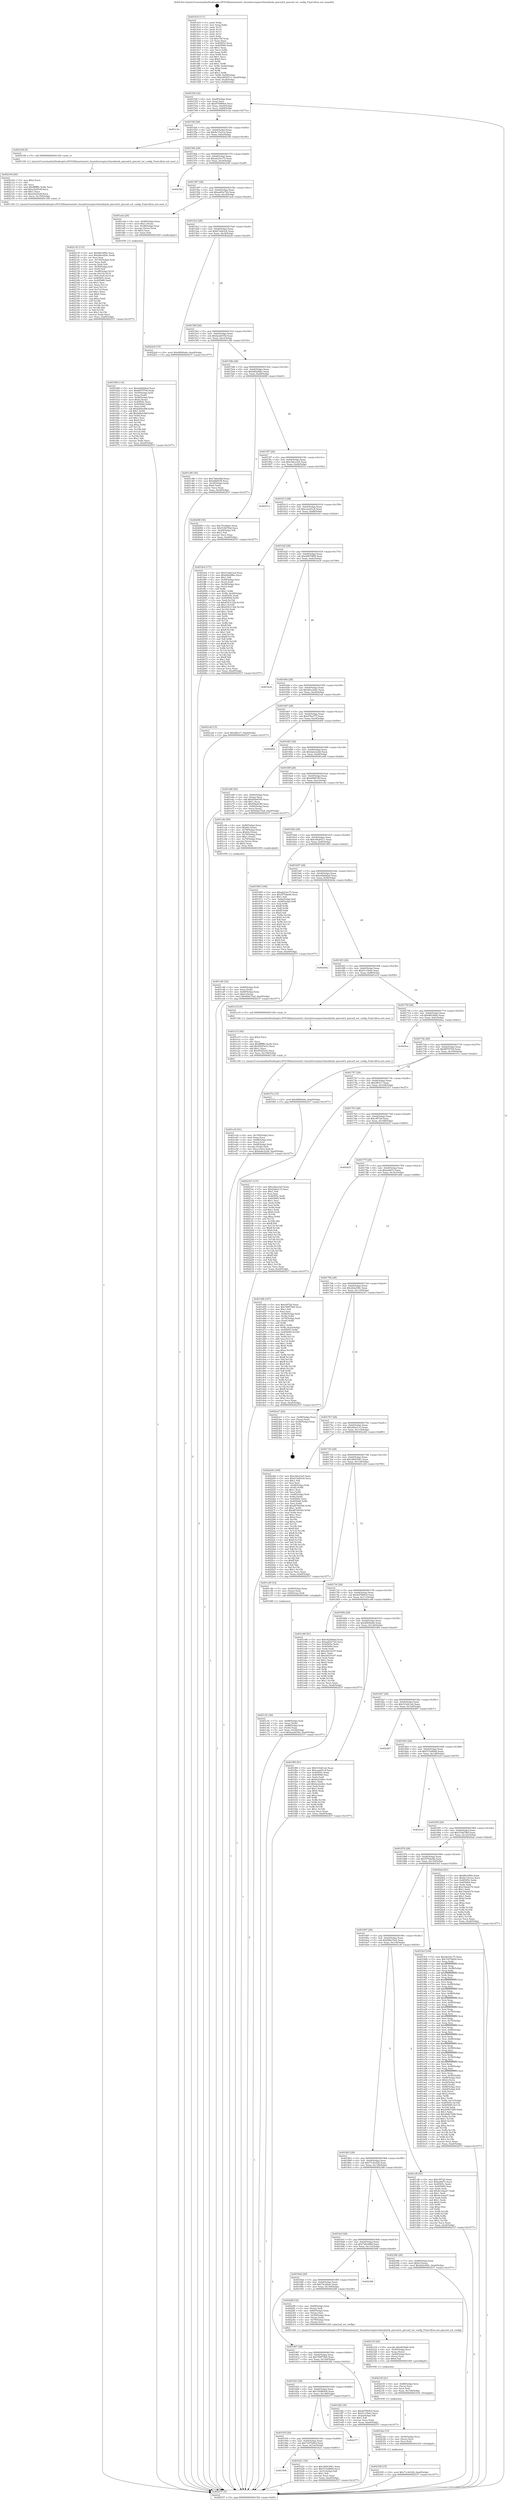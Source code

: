 digraph "0x4014c0" {
  label = "0x4014c0 (/mnt/c/Users/mathe/Desktop/tcc/POCII/binaries/extr_linuxdriverspinctrlmediatek..pinconf.h_pinconf_set_config_Final-ollvm.out::main(0))"
  labelloc = "t"
  node[shape=record]

  Entry [label="",width=0.3,height=0.3,shape=circle,fillcolor=black,style=filled]
  "0x40152f" [label="{
     0x40152f [32]\l
     | [instrs]\l
     &nbsp;&nbsp;0x40152f \<+6\>: mov -0xa0(%rbp),%eax\l
     &nbsp;&nbsp;0x401535 \<+2\>: mov %eax,%ecx\l
     &nbsp;&nbsp;0x401537 \<+6\>: sub $0x874989e4,%ecx\l
     &nbsp;&nbsp;0x40153d \<+6\>: mov %eax,-0xb4(%rbp)\l
     &nbsp;&nbsp;0x401543 \<+6\>: mov %ecx,-0xb8(%rbp)\l
     &nbsp;&nbsp;0x401549 \<+6\>: je 0000000000401c3a \<main+0x77a\>\l
  }"]
  "0x401c3a" [label="{
     0x401c3a\l
  }", style=dashed]
  "0x40154f" [label="{
     0x40154f [28]\l
     | [instrs]\l
     &nbsp;&nbsp;0x40154f \<+5\>: jmp 0000000000401554 \<main+0x94\>\l
     &nbsp;&nbsp;0x401554 \<+6\>: mov -0xb4(%rbp),%eax\l
     &nbsp;&nbsp;0x40155a \<+5\>: sub $0x8c15a3ca,%eax\l
     &nbsp;&nbsp;0x40155f \<+6\>: mov %eax,-0xbc(%rbp)\l
     &nbsp;&nbsp;0x401565 \<+6\>: je 0000000000402108 \<main+0xc48\>\l
  }"]
  Exit [label="",width=0.3,height=0.3,shape=circle,fillcolor=black,style=filled,peripheries=2]
  "0x402108" [label="{
     0x402108 [5]\l
     | [instrs]\l
     &nbsp;&nbsp;0x402108 \<+5\>: call 0000000000401160 \<next_i\>\l
     | [calls]\l
     &nbsp;&nbsp;0x401160 \{1\} (/mnt/c/Users/mathe/Desktop/tcc/POCII/binaries/extr_linuxdriverspinctrlmediatek..pinconf.h_pinconf_set_config_Final-ollvm.out::next_i)\l
  }"]
  "0x40156b" [label="{
     0x40156b [28]\l
     | [instrs]\l
     &nbsp;&nbsp;0x40156b \<+5\>: jmp 0000000000401570 \<main+0xb0\>\l
     &nbsp;&nbsp;0x401570 \<+6\>: mov -0xb4(%rbp),%eax\l
     &nbsp;&nbsp;0x401576 \<+5\>: sub $0xab23ec75,%eax\l
     &nbsp;&nbsp;0x40157b \<+6\>: mov %eax,-0xc0(%rbp)\l
     &nbsp;&nbsp;0x401581 \<+6\>: je 00000000004023bf \<main+0xeff\>\l
  }"]
  "0x402359" [label="{
     0x402359 [15]\l
     | [instrs]\l
     &nbsp;&nbsp;0x402359 \<+10\>: movl $0x71c9e528,-0xa0(%rbp)\l
     &nbsp;&nbsp;0x402363 \<+5\>: jmp 0000000000402537 \<main+0x1077\>\l
  }"]
  "0x4023bf" [label="{
     0x4023bf\l
  }", style=dashed]
  "0x401587" [label="{
     0x401587 [28]\l
     | [instrs]\l
     &nbsp;&nbsp;0x401587 \<+5\>: jmp 000000000040158c \<main+0xcc\>\l
     &nbsp;&nbsp;0x40158c \<+6\>: mov -0xb4(%rbp),%eax\l
     &nbsp;&nbsp;0x401592 \<+5\>: sub $0xad43e72d,%eax\l
     &nbsp;&nbsp;0x401597 \<+6\>: mov %eax,-0xc4(%rbp)\l
     &nbsp;&nbsp;0x40159d \<+6\>: je 0000000000401eeb \<main+0xa2b\>\l
  }"]
  "0x40234a" [label="{
     0x40234a [15]\l
     | [instrs]\l
     &nbsp;&nbsp;0x40234a \<+4\>: mov -0x50(%rbp),%rcx\l
     &nbsp;&nbsp;0x40234e \<+3\>: mov (%rcx),%rcx\l
     &nbsp;&nbsp;0x402351 \<+3\>: mov %rcx,%rdi\l
     &nbsp;&nbsp;0x402354 \<+5\>: call 0000000000401030 \<free@plt\>\l
     | [calls]\l
     &nbsp;&nbsp;0x401030 \{1\} (unknown)\l
  }"]
  "0x401eeb" [label="{
     0x401eeb [29]\l
     | [instrs]\l
     &nbsp;&nbsp;0x401eeb \<+4\>: mov -0x58(%rbp),%rax\l
     &nbsp;&nbsp;0x401eef \<+6\>: movl $0x1,(%rax)\l
     &nbsp;&nbsp;0x401ef5 \<+4\>: mov -0x58(%rbp),%rax\l
     &nbsp;&nbsp;0x401ef9 \<+3\>: movslq (%rax),%rax\l
     &nbsp;&nbsp;0x401efc \<+4\>: shl $0x3,%rax\l
     &nbsp;&nbsp;0x401f00 \<+3\>: mov %rax,%rdi\l
     &nbsp;&nbsp;0x401f03 \<+5\>: call 0000000000401050 \<malloc@plt\>\l
     | [calls]\l
     &nbsp;&nbsp;0x401050 \{1\} (unknown)\l
  }"]
  "0x4015a3" [label="{
     0x4015a3 [28]\l
     | [instrs]\l
     &nbsp;&nbsp;0x4015a3 \<+5\>: jmp 00000000004015a8 \<main+0xe8\>\l
     &nbsp;&nbsp;0x4015a8 \<+6\>: mov -0xb4(%rbp),%eax\l
     &nbsp;&nbsp;0x4015ae \<+5\>: sub $0xb7ad43c6,%eax\l
     &nbsp;&nbsp;0x4015b3 \<+6\>: mov %eax,-0xc8(%rbp)\l
     &nbsp;&nbsp;0x4015b9 \<+6\>: je 00000000004022e9 \<main+0xe29\>\l
  }"]
  "0x402335" [label="{
     0x402335 [21]\l
     | [instrs]\l
     &nbsp;&nbsp;0x402335 \<+4\>: mov -0x68(%rbp),%rcx\l
     &nbsp;&nbsp;0x402339 \<+3\>: mov (%rcx),%rcx\l
     &nbsp;&nbsp;0x40233c \<+3\>: mov %rcx,%rdi\l
     &nbsp;&nbsp;0x40233f \<+6\>: mov %eax,-0x158(%rbp)\l
     &nbsp;&nbsp;0x402345 \<+5\>: call 0000000000401030 \<free@plt\>\l
     | [calls]\l
     &nbsp;&nbsp;0x401030 \{1\} (unknown)\l
  }"]
  "0x4022e9" [label="{
     0x4022e9 [15]\l
     | [instrs]\l
     &nbsp;&nbsp;0x4022e9 \<+10\>: movl $0x4f000a9e,-0xa0(%rbp)\l
     &nbsp;&nbsp;0x4022f3 \<+5\>: jmp 0000000000402537 \<main+0x1077\>\l
  }"]
  "0x4015bf" [label="{
     0x4015bf [28]\l
     | [instrs]\l
     &nbsp;&nbsp;0x4015bf \<+5\>: jmp 00000000004015c4 \<main+0x104\>\l
     &nbsp;&nbsp;0x4015c4 \<+6\>: mov -0xb4(%rbp),%eax\l
     &nbsp;&nbsp;0x4015ca \<+5\>: sub $0xbaebf35d,%eax\l
     &nbsp;&nbsp;0x4015cf \<+6\>: mov %eax,-0xcc(%rbp)\l
     &nbsp;&nbsp;0x4015d5 \<+6\>: je 0000000000401c80 \<main+0x7c0\>\l
  }"]
  "0x402318" [label="{
     0x402318 [29]\l
     | [instrs]\l
     &nbsp;&nbsp;0x402318 \<+10\>: movabs $0x4030b6,%rdi\l
     &nbsp;&nbsp;0x402322 \<+4\>: mov -0x40(%rbp),%rcx\l
     &nbsp;&nbsp;0x402326 \<+2\>: mov %eax,(%rcx)\l
     &nbsp;&nbsp;0x402328 \<+4\>: mov -0x40(%rbp),%rcx\l
     &nbsp;&nbsp;0x40232c \<+2\>: mov (%rcx),%esi\l
     &nbsp;&nbsp;0x40232e \<+2\>: mov $0x0,%al\l
     &nbsp;&nbsp;0x402330 \<+5\>: call 0000000000401040 \<printf@plt\>\l
     | [calls]\l
     &nbsp;&nbsp;0x401040 \{1\} (unknown)\l
  }"]
  "0x401c80" [label="{
     0x401c80 [30]\l
     | [instrs]\l
     &nbsp;&nbsp;0x401c80 \<+5\>: mov $0x726e48bf,%eax\l
     &nbsp;&nbsp;0x401c85 \<+5\>: mov $0xddfdf1f8,%ecx\l
     &nbsp;&nbsp;0x401c8a \<+3\>: mov -0x30(%rbp),%edx\l
     &nbsp;&nbsp;0x401c8d \<+3\>: cmp $0x0,%edx\l
     &nbsp;&nbsp;0x401c90 \<+3\>: cmove %ecx,%eax\l
     &nbsp;&nbsp;0x401c93 \<+6\>: mov %eax,-0xa0(%rbp)\l
     &nbsp;&nbsp;0x401c99 \<+5\>: jmp 0000000000402537 \<main+0x1077\>\l
  }"]
  "0x4015db" [label="{
     0x4015db [28]\l
     | [instrs]\l
     &nbsp;&nbsp;0x4015db \<+5\>: jmp 00000000004015e0 \<main+0x120\>\l
     &nbsp;&nbsp;0x4015e0 \<+6\>: mov -0xb4(%rbp),%eax\l
     &nbsp;&nbsp;0x4015e6 \<+5\>: sub $0xbfd2d9bc,%eax\l
     &nbsp;&nbsp;0x4015eb \<+6\>: mov %eax,-0xd0(%rbp)\l
     &nbsp;&nbsp;0x4015f1 \<+6\>: je 000000000040208f \<main+0xbcf\>\l
  }"]
  "0x402135" [label="{
     0x402135 [115]\l
     | [instrs]\l
     &nbsp;&nbsp;0x402135 \<+5\>: mov $0xf6b34f0e,%ecx\l
     &nbsp;&nbsp;0x40213a \<+5\>: mov $0xd4ecd20c,%edx\l
     &nbsp;&nbsp;0x40213f \<+2\>: xor %esi,%esi\l
     &nbsp;&nbsp;0x402141 \<+6\>: mov -0x154(%rbp),%edi\l
     &nbsp;&nbsp;0x402147 \<+3\>: imul %eax,%edi\l
     &nbsp;&nbsp;0x40214a \<+3\>: movslq %edi,%r8\l
     &nbsp;&nbsp;0x40214d \<+4\>: mov -0x50(%rbp),%r9\l
     &nbsp;&nbsp;0x402151 \<+3\>: mov (%r9),%r9\l
     &nbsp;&nbsp;0x402154 \<+4\>: mov -0x48(%rbp),%r10\l
     &nbsp;&nbsp;0x402158 \<+3\>: movslq (%r10),%r10\l
     &nbsp;&nbsp;0x40215b \<+4\>: mov %r8,(%r9,%r10,8)\l
     &nbsp;&nbsp;0x40215f \<+7\>: mov 0x40505c,%eax\l
     &nbsp;&nbsp;0x402166 \<+7\>: mov 0x405060,%edi\l
     &nbsp;&nbsp;0x40216d \<+3\>: sub $0x1,%esi\l
     &nbsp;&nbsp;0x402170 \<+3\>: mov %eax,%r11d\l
     &nbsp;&nbsp;0x402173 \<+3\>: add %esi,%r11d\l
     &nbsp;&nbsp;0x402176 \<+4\>: imul %r11d,%eax\l
     &nbsp;&nbsp;0x40217a \<+3\>: and $0x1,%eax\l
     &nbsp;&nbsp;0x40217d \<+3\>: cmp $0x0,%eax\l
     &nbsp;&nbsp;0x402180 \<+3\>: sete %bl\l
     &nbsp;&nbsp;0x402183 \<+3\>: cmp $0xa,%edi\l
     &nbsp;&nbsp;0x402186 \<+4\>: setl %r14b\l
     &nbsp;&nbsp;0x40218a \<+3\>: mov %bl,%r15b\l
     &nbsp;&nbsp;0x40218d \<+3\>: and %r14b,%r15b\l
     &nbsp;&nbsp;0x402190 \<+3\>: xor %r14b,%bl\l
     &nbsp;&nbsp;0x402193 \<+3\>: or %bl,%r15b\l
     &nbsp;&nbsp;0x402196 \<+4\>: test $0x1,%r15b\l
     &nbsp;&nbsp;0x40219a \<+3\>: cmovne %edx,%ecx\l
     &nbsp;&nbsp;0x40219d \<+6\>: mov %ecx,-0xa0(%rbp)\l
     &nbsp;&nbsp;0x4021a3 \<+5\>: jmp 0000000000402537 \<main+0x1077\>\l
  }"]
  "0x40208f" [label="{
     0x40208f [30]\l
     | [instrs]\l
     &nbsp;&nbsp;0x40208f \<+5\>: mov $0x75ca8a0c,%eax\l
     &nbsp;&nbsp;0x402094 \<+5\>: mov $0x518d7fbd,%ecx\l
     &nbsp;&nbsp;0x402099 \<+3\>: mov -0x29(%rbp),%dl\l
     &nbsp;&nbsp;0x40209c \<+3\>: test $0x1,%dl\l
     &nbsp;&nbsp;0x40209f \<+3\>: cmovne %ecx,%eax\l
     &nbsp;&nbsp;0x4020a2 \<+6\>: mov %eax,-0xa0(%rbp)\l
     &nbsp;&nbsp;0x4020a8 \<+5\>: jmp 0000000000402537 \<main+0x1077\>\l
  }"]
  "0x4015f7" [label="{
     0x4015f7 [28]\l
     | [instrs]\l
     &nbsp;&nbsp;0x4015f7 \<+5\>: jmp 00000000004015fc \<main+0x13c\>\l
     &nbsp;&nbsp;0x4015fc \<+6\>: mov -0xb4(%rbp),%eax\l
     &nbsp;&nbsp;0x401602 \<+5\>: sub $0xc0dca3a5,%eax\l
     &nbsp;&nbsp;0x401607 \<+6\>: mov %eax,-0xd4(%rbp)\l
     &nbsp;&nbsp;0x40160d \<+6\>: je 0000000000402512 \<main+0x1052\>\l
  }"]
  "0x40210d" [label="{
     0x40210d [40]\l
     | [instrs]\l
     &nbsp;&nbsp;0x40210d \<+5\>: mov $0x2,%ecx\l
     &nbsp;&nbsp;0x402112 \<+1\>: cltd\l
     &nbsp;&nbsp;0x402113 \<+2\>: idiv %ecx\l
     &nbsp;&nbsp;0x402115 \<+6\>: imul $0xfffffffe,%edx,%ecx\l
     &nbsp;&nbsp;0x40211b \<+6\>: add $0xa5a05c6f,%ecx\l
     &nbsp;&nbsp;0x402121 \<+3\>: add $0x1,%ecx\l
     &nbsp;&nbsp;0x402124 \<+6\>: sub $0xa5a05c6f,%ecx\l
     &nbsp;&nbsp;0x40212a \<+6\>: mov %ecx,-0x154(%rbp)\l
     &nbsp;&nbsp;0x402130 \<+5\>: call 0000000000401160 \<next_i\>\l
     | [calls]\l
     &nbsp;&nbsp;0x401160 \{1\} (/mnt/c/Users/mathe/Desktop/tcc/POCII/binaries/extr_linuxdriverspinctrlmediatek..pinconf.h_pinconf_set_config_Final-ollvm.out::next_i)\l
  }"]
  "0x402512" [label="{
     0x402512\l
  }", style=dashed]
  "0x401613" [label="{
     0x401613 [28]\l
     | [instrs]\l
     &nbsp;&nbsp;0x401613 \<+5\>: jmp 0000000000401618 \<main+0x158\>\l
     &nbsp;&nbsp;0x401618 \<+6\>: mov -0xb4(%rbp),%eax\l
     &nbsp;&nbsp;0x40161e \<+5\>: sub $0xcaae91c8,%eax\l
     &nbsp;&nbsp;0x401623 \<+6\>: mov %eax,-0xd8(%rbp)\l
     &nbsp;&nbsp;0x401629 \<+6\>: je 0000000000401fe4 \<main+0xb24\>\l
  }"]
  "0x401f08" [label="{
     0x401f08 [114]\l
     | [instrs]\l
     &nbsp;&nbsp;0x401f08 \<+5\>: mov $0xe62bb6ad,%ecx\l
     &nbsp;&nbsp;0x401f0d \<+5\>: mov $0xf6f70704,%edx\l
     &nbsp;&nbsp;0x401f12 \<+4\>: mov -0x50(%rbp),%rdi\l
     &nbsp;&nbsp;0x401f16 \<+3\>: mov %rax,(%rdi)\l
     &nbsp;&nbsp;0x401f19 \<+4\>: mov -0x48(%rbp),%rax\l
     &nbsp;&nbsp;0x401f1d \<+6\>: movl $0x0,(%rax)\l
     &nbsp;&nbsp;0x401f23 \<+7\>: mov 0x40505c,%esi\l
     &nbsp;&nbsp;0x401f2a \<+8\>: mov 0x405060,%r8d\l
     &nbsp;&nbsp;0x401f32 \<+3\>: mov %esi,%r9d\l
     &nbsp;&nbsp;0x401f35 \<+7\>: sub $0xb4bdc68f,%r9d\l
     &nbsp;&nbsp;0x401f3c \<+4\>: sub $0x1,%r9d\l
     &nbsp;&nbsp;0x401f40 \<+7\>: add $0xb4bdc68f,%r9d\l
     &nbsp;&nbsp;0x401f47 \<+4\>: imul %r9d,%esi\l
     &nbsp;&nbsp;0x401f4b \<+3\>: and $0x1,%esi\l
     &nbsp;&nbsp;0x401f4e \<+3\>: cmp $0x0,%esi\l
     &nbsp;&nbsp;0x401f51 \<+4\>: sete %r10b\l
     &nbsp;&nbsp;0x401f55 \<+4\>: cmp $0xa,%r8d\l
     &nbsp;&nbsp;0x401f59 \<+4\>: setl %r11b\l
     &nbsp;&nbsp;0x401f5d \<+3\>: mov %r10b,%bl\l
     &nbsp;&nbsp;0x401f60 \<+3\>: and %r11b,%bl\l
     &nbsp;&nbsp;0x401f63 \<+3\>: xor %r11b,%r10b\l
     &nbsp;&nbsp;0x401f66 \<+3\>: or %r10b,%bl\l
     &nbsp;&nbsp;0x401f69 \<+3\>: test $0x1,%bl\l
     &nbsp;&nbsp;0x401f6c \<+3\>: cmovne %edx,%ecx\l
     &nbsp;&nbsp;0x401f6f \<+6\>: mov %ecx,-0xa0(%rbp)\l
     &nbsp;&nbsp;0x401f75 \<+5\>: jmp 0000000000402537 \<main+0x1077\>\l
  }"]
  "0x401fe4" [label="{
     0x401fe4 [171]\l
     | [instrs]\l
     &nbsp;&nbsp;0x401fe4 \<+5\>: mov $0x514d21a4,%eax\l
     &nbsp;&nbsp;0x401fe9 \<+5\>: mov $0xbfd2d9bc,%ecx\l
     &nbsp;&nbsp;0x401fee \<+2\>: mov $0x1,%dl\l
     &nbsp;&nbsp;0x401ff0 \<+4\>: mov -0x48(%rbp),%rsi\l
     &nbsp;&nbsp;0x401ff4 \<+2\>: mov (%rsi),%edi\l
     &nbsp;&nbsp;0x401ff6 \<+4\>: mov -0x58(%rbp),%rsi\l
     &nbsp;&nbsp;0x401ffa \<+2\>: cmp (%rsi),%edi\l
     &nbsp;&nbsp;0x401ffc \<+4\>: setl %r8b\l
     &nbsp;&nbsp;0x402000 \<+4\>: and $0x1,%r8b\l
     &nbsp;&nbsp;0x402004 \<+4\>: mov %r8b,-0x29(%rbp)\l
     &nbsp;&nbsp;0x402008 \<+7\>: mov 0x40505c,%edi\l
     &nbsp;&nbsp;0x40200f \<+8\>: mov 0x405060,%r9d\l
     &nbsp;&nbsp;0x402017 \<+3\>: mov %edi,%r10d\l
     &nbsp;&nbsp;0x40201a \<+7\>: sub $0x65431326,%r10d\l
     &nbsp;&nbsp;0x402021 \<+4\>: sub $0x1,%r10d\l
     &nbsp;&nbsp;0x402025 \<+7\>: add $0x65431326,%r10d\l
     &nbsp;&nbsp;0x40202c \<+4\>: imul %r10d,%edi\l
     &nbsp;&nbsp;0x402030 \<+3\>: and $0x1,%edi\l
     &nbsp;&nbsp;0x402033 \<+3\>: cmp $0x0,%edi\l
     &nbsp;&nbsp;0x402036 \<+4\>: sete %r8b\l
     &nbsp;&nbsp;0x40203a \<+4\>: cmp $0xa,%r9d\l
     &nbsp;&nbsp;0x40203e \<+4\>: setl %r11b\l
     &nbsp;&nbsp;0x402042 \<+3\>: mov %r8b,%bl\l
     &nbsp;&nbsp;0x402045 \<+3\>: xor $0xff,%bl\l
     &nbsp;&nbsp;0x402048 \<+3\>: mov %r11b,%r14b\l
     &nbsp;&nbsp;0x40204b \<+4\>: xor $0xff,%r14b\l
     &nbsp;&nbsp;0x40204f \<+3\>: xor $0x1,%dl\l
     &nbsp;&nbsp;0x402052 \<+3\>: mov %bl,%r15b\l
     &nbsp;&nbsp;0x402055 \<+4\>: and $0xff,%r15b\l
     &nbsp;&nbsp;0x402059 \<+3\>: and %dl,%r8b\l
     &nbsp;&nbsp;0x40205c \<+3\>: mov %r14b,%r12b\l
     &nbsp;&nbsp;0x40205f \<+4\>: and $0xff,%r12b\l
     &nbsp;&nbsp;0x402063 \<+3\>: and %dl,%r11b\l
     &nbsp;&nbsp;0x402066 \<+3\>: or %r8b,%r15b\l
     &nbsp;&nbsp;0x402069 \<+3\>: or %r11b,%r12b\l
     &nbsp;&nbsp;0x40206c \<+3\>: xor %r12b,%r15b\l
     &nbsp;&nbsp;0x40206f \<+3\>: or %r14b,%bl\l
     &nbsp;&nbsp;0x402072 \<+3\>: xor $0xff,%bl\l
     &nbsp;&nbsp;0x402075 \<+3\>: or $0x1,%dl\l
     &nbsp;&nbsp;0x402078 \<+2\>: and %dl,%bl\l
     &nbsp;&nbsp;0x40207a \<+3\>: or %bl,%r15b\l
     &nbsp;&nbsp;0x40207d \<+4\>: test $0x1,%r15b\l
     &nbsp;&nbsp;0x402081 \<+3\>: cmovne %ecx,%eax\l
     &nbsp;&nbsp;0x402084 \<+6\>: mov %eax,-0xa0(%rbp)\l
     &nbsp;&nbsp;0x40208a \<+5\>: jmp 0000000000402537 \<main+0x1077\>\l
  }"]
  "0x40162f" [label="{
     0x40162f [28]\l
     | [instrs]\l
     &nbsp;&nbsp;0x40162f \<+5\>: jmp 0000000000401634 \<main+0x174\>\l
     &nbsp;&nbsp;0x401634 \<+6\>: mov -0xb4(%rbp),%eax\l
     &nbsp;&nbsp;0x40163a \<+5\>: sub $0xd0879f89,%eax\l
     &nbsp;&nbsp;0x40163f \<+6\>: mov %eax,-0xdc(%rbp)\l
     &nbsp;&nbsp;0x401645 \<+6\>: je 0000000000401bc8 \<main+0x708\>\l
  }"]
  "0x401e3d" [label="{
     0x401e3d [41]\l
     | [instrs]\l
     &nbsp;&nbsp;0x401e3d \<+6\>: mov -0x150(%rbp),%ecx\l
     &nbsp;&nbsp;0x401e43 \<+3\>: imul %eax,%ecx\l
     &nbsp;&nbsp;0x401e46 \<+4\>: mov -0x68(%rbp),%rsi\l
     &nbsp;&nbsp;0x401e4a \<+3\>: mov (%rsi),%rsi\l
     &nbsp;&nbsp;0x401e4d \<+4\>: mov -0x60(%rbp),%rdi\l
     &nbsp;&nbsp;0x401e51 \<+3\>: movslq (%rdi),%rdi\l
     &nbsp;&nbsp;0x401e54 \<+3\>: mov %ecx,(%rsi,%rdi,4)\l
     &nbsp;&nbsp;0x401e57 \<+10\>: movl $0xdabc2226,-0xa0(%rbp)\l
     &nbsp;&nbsp;0x401e61 \<+5\>: jmp 0000000000402537 \<main+0x1077\>\l
  }"]
  "0x401bc8" [label="{
     0x401bc8\l
  }", style=dashed]
  "0x40164b" [label="{
     0x40164b [28]\l
     | [instrs]\l
     &nbsp;&nbsp;0x40164b \<+5\>: jmp 0000000000401650 \<main+0x190\>\l
     &nbsp;&nbsp;0x401650 \<+6\>: mov -0xb4(%rbp),%eax\l
     &nbsp;&nbsp;0x401656 \<+5\>: sub $0xd4ecd20c,%eax\l
     &nbsp;&nbsp;0x40165b \<+6\>: mov %eax,-0xe0(%rbp)\l
     &nbsp;&nbsp;0x401661 \<+6\>: je 00000000004021a8 \<main+0xce8\>\l
  }"]
  "0x401e15" [label="{
     0x401e15 [40]\l
     | [instrs]\l
     &nbsp;&nbsp;0x401e15 \<+5\>: mov $0x2,%ecx\l
     &nbsp;&nbsp;0x401e1a \<+1\>: cltd\l
     &nbsp;&nbsp;0x401e1b \<+2\>: idiv %ecx\l
     &nbsp;&nbsp;0x401e1d \<+6\>: imul $0xfffffffe,%edx,%ecx\l
     &nbsp;&nbsp;0x401e23 \<+6\>: add $0x952f3e53,%ecx\l
     &nbsp;&nbsp;0x401e29 \<+3\>: add $0x1,%ecx\l
     &nbsp;&nbsp;0x401e2c \<+6\>: sub $0x952f3e53,%ecx\l
     &nbsp;&nbsp;0x401e32 \<+6\>: mov %ecx,-0x150(%rbp)\l
     &nbsp;&nbsp;0x401e38 \<+5\>: call 0000000000401160 \<next_i\>\l
     | [calls]\l
     &nbsp;&nbsp;0x401160 \{1\} (/mnt/c/Users/mathe/Desktop/tcc/POCII/binaries/extr_linuxdriverspinctrlmediatek..pinconf.h_pinconf_set_config_Final-ollvm.out::next_i)\l
  }"]
  "0x4021a8" [label="{
     0x4021a8 [15]\l
     | [instrs]\l
     &nbsp;&nbsp;0x4021a8 \<+10\>: movl $0x2f63c7,-0xa0(%rbp)\l
     &nbsp;&nbsp;0x4021b2 \<+5\>: jmp 0000000000402537 \<main+0x1077\>\l
  }"]
  "0x401667" [label="{
     0x401667 [28]\l
     | [instrs]\l
     &nbsp;&nbsp;0x401667 \<+5\>: jmp 000000000040166c \<main+0x1ac\>\l
     &nbsp;&nbsp;0x40166c \<+6\>: mov -0xb4(%rbp),%eax\l
     &nbsp;&nbsp;0x401672 \<+5\>: sub $0xd7facf75,%eax\l
     &nbsp;&nbsp;0x401677 \<+6\>: mov %eax,-0xe4(%rbp)\l
     &nbsp;&nbsp;0x40167d \<+6\>: je 0000000000402404 \<main+0xf44\>\l
  }"]
  "0x401cd0" [label="{
     0x401cd0 [32]\l
     | [instrs]\l
     &nbsp;&nbsp;0x401cd0 \<+4\>: mov -0x68(%rbp),%rdi\l
     &nbsp;&nbsp;0x401cd4 \<+3\>: mov %rax,(%rdi)\l
     &nbsp;&nbsp;0x401cd7 \<+4\>: mov -0x60(%rbp),%rax\l
     &nbsp;&nbsp;0x401cdb \<+6\>: movl $0x0,(%rax)\l
     &nbsp;&nbsp;0x401ce1 \<+10\>: movl $0x6fda75a4,-0xa0(%rbp)\l
     &nbsp;&nbsp;0x401ceb \<+5\>: jmp 0000000000402537 \<main+0x1077\>\l
  }"]
  "0x402404" [label="{
     0x402404\l
  }", style=dashed]
  "0x401683" [label="{
     0x401683 [28]\l
     | [instrs]\l
     &nbsp;&nbsp;0x401683 \<+5\>: jmp 0000000000401688 \<main+0x1c8\>\l
     &nbsp;&nbsp;0x401688 \<+6\>: mov -0xb4(%rbp),%eax\l
     &nbsp;&nbsp;0x40168e \<+5\>: sub $0xdabc2226,%eax\l
     &nbsp;&nbsp;0x401693 \<+6\>: mov %eax,-0xe8(%rbp)\l
     &nbsp;&nbsp;0x401699 \<+6\>: je 0000000000401e66 \<main+0x9a6\>\l
  }"]
  "0x401c5c" [label="{
     0x401c5c [36]\l
     | [instrs]\l
     &nbsp;&nbsp;0x401c5c \<+7\>: mov -0x88(%rbp),%rdi\l
     &nbsp;&nbsp;0x401c63 \<+2\>: mov %eax,(%rdi)\l
     &nbsp;&nbsp;0x401c65 \<+7\>: mov -0x88(%rbp),%rdi\l
     &nbsp;&nbsp;0x401c6c \<+2\>: mov (%rdi),%eax\l
     &nbsp;&nbsp;0x401c6e \<+3\>: mov %eax,-0x30(%rbp)\l
     &nbsp;&nbsp;0x401c71 \<+10\>: movl $0xbaebf35d,-0xa0(%rbp)\l
     &nbsp;&nbsp;0x401c7b \<+5\>: jmp 0000000000402537 \<main+0x1077\>\l
  }"]
  "0x401e66" [label="{
     0x401e66 [42]\l
     | [instrs]\l
     &nbsp;&nbsp;0x401e66 \<+4\>: mov -0x60(%rbp),%rax\l
     &nbsp;&nbsp;0x401e6a \<+2\>: mov (%rax),%ecx\l
     &nbsp;&nbsp;0x401e6c \<+6\>: add $0x85be63f0,%ecx\l
     &nbsp;&nbsp;0x401e72 \<+3\>: add $0x1,%ecx\l
     &nbsp;&nbsp;0x401e75 \<+6\>: sub $0x85be63f0,%ecx\l
     &nbsp;&nbsp;0x401e7b \<+4\>: mov -0x60(%rbp),%rax\l
     &nbsp;&nbsp;0x401e7f \<+2\>: mov %ecx,(%rax)\l
     &nbsp;&nbsp;0x401e81 \<+10\>: movl $0x6fda75a4,-0xa0(%rbp)\l
     &nbsp;&nbsp;0x401e8b \<+5\>: jmp 0000000000402537 \<main+0x1077\>\l
  }"]
  "0x40169f" [label="{
     0x40169f [28]\l
     | [instrs]\l
     &nbsp;&nbsp;0x40169f \<+5\>: jmp 00000000004016a4 \<main+0x1e4\>\l
     &nbsp;&nbsp;0x4016a4 \<+6\>: mov -0xb4(%rbp),%eax\l
     &nbsp;&nbsp;0x4016aa \<+5\>: sub $0xddfdf1f8,%eax\l
     &nbsp;&nbsp;0x4016af \<+6\>: mov %eax,-0xec(%rbp)\l
     &nbsp;&nbsp;0x4016b5 \<+6\>: je 0000000000401c9e \<main+0x7de\>\l
  }"]
  "0x40195b" [label="{
     0x40195b\l
  }", style=dashed]
  "0x401c9e" [label="{
     0x401c9e [50]\l
     | [instrs]\l
     &nbsp;&nbsp;0x401c9e \<+4\>: mov -0x80(%rbp),%rax\l
     &nbsp;&nbsp;0x401ca2 \<+6\>: movl $0x64,(%rax)\l
     &nbsp;&nbsp;0x401ca8 \<+4\>: mov -0x78(%rbp),%rax\l
     &nbsp;&nbsp;0x401cac \<+7\>: movq $0x64,(%rax)\l
     &nbsp;&nbsp;0x401cb3 \<+4\>: mov -0x70(%rbp),%rax\l
     &nbsp;&nbsp;0x401cb7 \<+6\>: movl $0x1,(%rax)\l
     &nbsp;&nbsp;0x401cbd \<+4\>: mov -0x70(%rbp),%rax\l
     &nbsp;&nbsp;0x401cc1 \<+3\>: movslq (%rax),%rax\l
     &nbsp;&nbsp;0x401cc4 \<+4\>: shl $0x2,%rax\l
     &nbsp;&nbsp;0x401cc8 \<+3\>: mov %rax,%rdi\l
     &nbsp;&nbsp;0x401ccb \<+5\>: call 0000000000401050 \<malloc@plt\>\l
     | [calls]\l
     &nbsp;&nbsp;0x401050 \{1\} (unknown)\l
  }"]
  "0x4016bb" [label="{
     0x4016bb [28]\l
     | [instrs]\l
     &nbsp;&nbsp;0x4016bb \<+5\>: jmp 00000000004016c0 \<main+0x200\>\l
     &nbsp;&nbsp;0x4016c0 \<+6\>: mov -0xb4(%rbp),%eax\l
     &nbsp;&nbsp;0x4016c6 \<+5\>: sub $0xe4820511,%eax\l
     &nbsp;&nbsp;0x4016cb \<+6\>: mov %eax,-0xf0(%rbp)\l
     &nbsp;&nbsp;0x4016d1 \<+6\>: je 0000000000401965 \<main+0x4a5\>\l
  }"]
  "0x401b21" [label="{
     0x401b21 [30]\l
     | [instrs]\l
     &nbsp;&nbsp;0x401b21 \<+5\>: mov $0x36643061,%eax\l
     &nbsp;&nbsp;0x401b26 \<+5\>: mov $0x515e899d,%ecx\l
     &nbsp;&nbsp;0x401b2b \<+3\>: mov -0x31(%rbp),%dl\l
     &nbsp;&nbsp;0x401b2e \<+3\>: test $0x1,%dl\l
     &nbsp;&nbsp;0x401b31 \<+3\>: cmovne %ecx,%eax\l
     &nbsp;&nbsp;0x401b34 \<+6\>: mov %eax,-0xa0(%rbp)\l
     &nbsp;&nbsp;0x401b3a \<+5\>: jmp 0000000000402537 \<main+0x1077\>\l
  }"]
  "0x401965" [label="{
     0x401965 [106]\l
     | [instrs]\l
     &nbsp;&nbsp;0x401965 \<+5\>: mov $0xab23ec75,%eax\l
     &nbsp;&nbsp;0x40196a \<+5\>: mov $0x5f70de0b,%ecx\l
     &nbsp;&nbsp;0x40196f \<+2\>: mov $0x1,%dl\l
     &nbsp;&nbsp;0x401971 \<+7\>: mov -0x9a(%rbp),%sil\l
     &nbsp;&nbsp;0x401978 \<+7\>: mov -0x99(%rbp),%dil\l
     &nbsp;&nbsp;0x40197f \<+3\>: mov %sil,%r8b\l
     &nbsp;&nbsp;0x401982 \<+4\>: xor $0xff,%r8b\l
     &nbsp;&nbsp;0x401986 \<+3\>: mov %dil,%r9b\l
     &nbsp;&nbsp;0x401989 \<+4\>: xor $0xff,%r9b\l
     &nbsp;&nbsp;0x40198d \<+3\>: xor $0x0,%dl\l
     &nbsp;&nbsp;0x401990 \<+3\>: mov %r8b,%r10b\l
     &nbsp;&nbsp;0x401993 \<+4\>: and $0x0,%r10b\l
     &nbsp;&nbsp;0x401997 \<+3\>: and %dl,%sil\l
     &nbsp;&nbsp;0x40199a \<+3\>: mov %r9b,%r11b\l
     &nbsp;&nbsp;0x40199d \<+4\>: and $0x0,%r11b\l
     &nbsp;&nbsp;0x4019a1 \<+3\>: and %dl,%dil\l
     &nbsp;&nbsp;0x4019a4 \<+3\>: or %sil,%r10b\l
     &nbsp;&nbsp;0x4019a7 \<+3\>: or %dil,%r11b\l
     &nbsp;&nbsp;0x4019aa \<+3\>: xor %r11b,%r10b\l
     &nbsp;&nbsp;0x4019ad \<+3\>: or %r9b,%r8b\l
     &nbsp;&nbsp;0x4019b0 \<+4\>: xor $0xff,%r8b\l
     &nbsp;&nbsp;0x4019b4 \<+3\>: or $0x0,%dl\l
     &nbsp;&nbsp;0x4019b7 \<+3\>: and %dl,%r8b\l
     &nbsp;&nbsp;0x4019ba \<+3\>: or %r8b,%r10b\l
     &nbsp;&nbsp;0x4019bd \<+4\>: test $0x1,%r10b\l
     &nbsp;&nbsp;0x4019c1 \<+3\>: cmovne %ecx,%eax\l
     &nbsp;&nbsp;0x4019c4 \<+6\>: mov %eax,-0xa0(%rbp)\l
     &nbsp;&nbsp;0x4019ca \<+5\>: jmp 0000000000402537 \<main+0x1077\>\l
  }"]
  "0x4016d7" [label="{
     0x4016d7 [28]\l
     | [instrs]\l
     &nbsp;&nbsp;0x4016d7 \<+5\>: jmp 00000000004016dc \<main+0x21c\>\l
     &nbsp;&nbsp;0x4016dc \<+6\>: mov -0xb4(%rbp),%eax\l
     &nbsp;&nbsp;0x4016e2 \<+5\>: sub $0xe62bb6ad,%eax\l
     &nbsp;&nbsp;0x4016e7 \<+6\>: mov %eax,-0xf4(%rbp)\l
     &nbsp;&nbsp;0x4016ed \<+6\>: je 000000000040244a \<main+0xf8a\>\l
  }"]
  "0x402537" [label="{
     0x402537 [5]\l
     | [instrs]\l
     &nbsp;&nbsp;0x402537 \<+5\>: jmp 000000000040152f \<main+0x6f\>\l
  }"]
  "0x4014c0" [label="{
     0x4014c0 [111]\l
     | [instrs]\l
     &nbsp;&nbsp;0x4014c0 \<+1\>: push %rbp\l
     &nbsp;&nbsp;0x4014c1 \<+3\>: mov %rsp,%rbp\l
     &nbsp;&nbsp;0x4014c4 \<+2\>: push %r15\l
     &nbsp;&nbsp;0x4014c6 \<+2\>: push %r14\l
     &nbsp;&nbsp;0x4014c8 \<+2\>: push %r13\l
     &nbsp;&nbsp;0x4014ca \<+2\>: push %r12\l
     &nbsp;&nbsp;0x4014cc \<+1\>: push %rbx\l
     &nbsp;&nbsp;0x4014cd \<+7\>: sub $0x158,%rsp\l
     &nbsp;&nbsp;0x4014d4 \<+2\>: xor %eax,%eax\l
     &nbsp;&nbsp;0x4014d6 \<+7\>: mov 0x40505c,%ecx\l
     &nbsp;&nbsp;0x4014dd \<+7\>: mov 0x405060,%edx\l
     &nbsp;&nbsp;0x4014e4 \<+3\>: sub $0x1,%eax\l
     &nbsp;&nbsp;0x4014e7 \<+3\>: mov %ecx,%r8d\l
     &nbsp;&nbsp;0x4014ea \<+3\>: add %eax,%r8d\l
     &nbsp;&nbsp;0x4014ed \<+4\>: imul %r8d,%ecx\l
     &nbsp;&nbsp;0x4014f1 \<+3\>: and $0x1,%ecx\l
     &nbsp;&nbsp;0x4014f4 \<+3\>: cmp $0x0,%ecx\l
     &nbsp;&nbsp;0x4014f7 \<+4\>: sete %r9b\l
     &nbsp;&nbsp;0x4014fb \<+4\>: and $0x1,%r9b\l
     &nbsp;&nbsp;0x4014ff \<+7\>: mov %r9b,-0x9a(%rbp)\l
     &nbsp;&nbsp;0x401506 \<+3\>: cmp $0xa,%edx\l
     &nbsp;&nbsp;0x401509 \<+4\>: setl %r9b\l
     &nbsp;&nbsp;0x40150d \<+4\>: and $0x1,%r9b\l
     &nbsp;&nbsp;0x401511 \<+7\>: mov %r9b,-0x99(%rbp)\l
     &nbsp;&nbsp;0x401518 \<+10\>: movl $0xe4820511,-0xa0(%rbp)\l
     &nbsp;&nbsp;0x401522 \<+6\>: mov %edi,-0xa4(%rbp)\l
     &nbsp;&nbsp;0x401528 \<+7\>: mov %rsi,-0xb0(%rbp)\l
  }"]
  "0x40193f" [label="{
     0x40193f [28]\l
     | [instrs]\l
     &nbsp;&nbsp;0x40193f \<+5\>: jmp 0000000000401944 \<main+0x484\>\l
     &nbsp;&nbsp;0x401944 \<+6\>: mov -0xb4(%rbp),%eax\l
     &nbsp;&nbsp;0x40194a \<+5\>: sub $0x7e07b82d,%eax\l
     &nbsp;&nbsp;0x40194f \<+6\>: mov %eax,-0x14c(%rbp)\l
     &nbsp;&nbsp;0x401955 \<+6\>: je 0000000000401b21 \<main+0x661\>\l
  }"]
  "0x40244a" [label="{
     0x40244a\l
  }", style=dashed]
  "0x4016f3" [label="{
     0x4016f3 [28]\l
     | [instrs]\l
     &nbsp;&nbsp;0x4016f3 \<+5\>: jmp 00000000004016f8 \<main+0x238\>\l
     &nbsp;&nbsp;0x4016f8 \<+6\>: mov -0xb4(%rbp),%eax\l
     &nbsp;&nbsp;0x4016fe \<+5\>: sub $0xf1c19e0c,%eax\l
     &nbsp;&nbsp;0x401703 \<+6\>: mov %eax,-0xf8(%rbp)\l
     &nbsp;&nbsp;0x401709 \<+6\>: je 0000000000401e10 \<main+0x950\>\l
  }"]
  "0x402377" [label="{
     0x402377\l
  }", style=dashed]
  "0x401e10" [label="{
     0x401e10 [5]\l
     | [instrs]\l
     &nbsp;&nbsp;0x401e10 \<+5\>: call 0000000000401160 \<next_i\>\l
     | [calls]\l
     &nbsp;&nbsp;0x401160 \{1\} (/mnt/c/Users/mathe/Desktop/tcc/POCII/binaries/extr_linuxdriverspinctrlmediatek..pinconf.h_pinconf_set_config_Final-ollvm.out::next_i)\l
  }"]
  "0x40170f" [label="{
     0x40170f [28]\l
     | [instrs]\l
     &nbsp;&nbsp;0x40170f \<+5\>: jmp 0000000000401714 \<main+0x254\>\l
     &nbsp;&nbsp;0x401714 \<+6\>: mov -0xb4(%rbp),%eax\l
     &nbsp;&nbsp;0x40171a \<+5\>: sub $0xf6b34f0e,%eax\l
     &nbsp;&nbsp;0x40171f \<+6\>: mov %eax,-0xfc(%rbp)\l
     &nbsp;&nbsp;0x401725 \<+6\>: je 00000000004024ac \<main+0xfec\>\l
  }"]
  "0x401923" [label="{
     0x401923 [28]\l
     | [instrs]\l
     &nbsp;&nbsp;0x401923 \<+5\>: jmp 0000000000401928 \<main+0x468\>\l
     &nbsp;&nbsp;0x401928 \<+6\>: mov -0xb4(%rbp),%eax\l
     &nbsp;&nbsp;0x40192e \<+5\>: sub $0x7d29b836,%eax\l
     &nbsp;&nbsp;0x401933 \<+6\>: mov %eax,-0x148(%rbp)\l
     &nbsp;&nbsp;0x401939 \<+6\>: je 0000000000402377 \<main+0xeb7\>\l
  }"]
  "0x4024ac" [label="{
     0x4024ac\l
  }", style=dashed]
  "0x40172b" [label="{
     0x40172b [28]\l
     | [instrs]\l
     &nbsp;&nbsp;0x40172b \<+5\>: jmp 0000000000401730 \<main+0x270\>\l
     &nbsp;&nbsp;0x401730 \<+6\>: mov -0xb4(%rbp),%eax\l
     &nbsp;&nbsp;0x401736 \<+5\>: sub $0xf6f70704,%eax\l
     &nbsp;&nbsp;0x40173b \<+6\>: mov %eax,-0x100(%rbp)\l
     &nbsp;&nbsp;0x401741 \<+6\>: je 0000000000401f7a \<main+0xaba\>\l
  }"]
  "0x401df2" [label="{
     0x401df2 [30]\l
     | [instrs]\l
     &nbsp;&nbsp;0x401df2 \<+5\>: mov $0x4d7869c0,%eax\l
     &nbsp;&nbsp;0x401df7 \<+5\>: mov $0xf1c19e0c,%ecx\l
     &nbsp;&nbsp;0x401dfc \<+3\>: mov -0x2a(%rbp),%dl\l
     &nbsp;&nbsp;0x401dff \<+3\>: test $0x1,%dl\l
     &nbsp;&nbsp;0x401e02 \<+3\>: cmovne %ecx,%eax\l
     &nbsp;&nbsp;0x401e05 \<+6\>: mov %eax,-0xa0(%rbp)\l
     &nbsp;&nbsp;0x401e0b \<+5\>: jmp 0000000000402537 \<main+0x1077\>\l
  }"]
  "0x401f7a" [label="{
     0x401f7a [15]\l
     | [instrs]\l
     &nbsp;&nbsp;0x401f7a \<+10\>: movl $0x4f000a9e,-0xa0(%rbp)\l
     &nbsp;&nbsp;0x401f84 \<+5\>: jmp 0000000000402537 \<main+0x1077\>\l
  }"]
  "0x401747" [label="{
     0x401747 [28]\l
     | [instrs]\l
     &nbsp;&nbsp;0x401747 \<+5\>: jmp 000000000040174c \<main+0x28c\>\l
     &nbsp;&nbsp;0x40174c \<+6\>: mov -0xb4(%rbp),%eax\l
     &nbsp;&nbsp;0x401752 \<+5\>: sub $0x2f63c7,%eax\l
     &nbsp;&nbsp;0x401757 \<+6\>: mov %eax,-0x104(%rbp)\l
     &nbsp;&nbsp;0x40175d \<+6\>: je 00000000004021b7 \<main+0xcf7\>\l
  }"]
  "0x401907" [label="{
     0x401907 [28]\l
     | [instrs]\l
     &nbsp;&nbsp;0x401907 \<+5\>: jmp 000000000040190c \<main+0x44c\>\l
     &nbsp;&nbsp;0x40190c \<+6\>: mov -0xb4(%rbp),%eax\l
     &nbsp;&nbsp;0x401912 \<+5\>: sub $0x768f75b0,%eax\l
     &nbsp;&nbsp;0x401917 \<+6\>: mov %eax,-0x144(%rbp)\l
     &nbsp;&nbsp;0x40191d \<+6\>: je 0000000000401df2 \<main+0x932\>\l
  }"]
  "0x4021b7" [label="{
     0x4021b7 [137]\l
     | [instrs]\l
     &nbsp;&nbsp;0x4021b7 \<+5\>: mov $0xc0dca3a5,%eax\l
     &nbsp;&nbsp;0x4021bc \<+5\>: mov $0x2febe133,%ecx\l
     &nbsp;&nbsp;0x4021c1 \<+2\>: mov $0x1,%dl\l
     &nbsp;&nbsp;0x4021c3 \<+2\>: xor %esi,%esi\l
     &nbsp;&nbsp;0x4021c5 \<+7\>: mov 0x40505c,%edi\l
     &nbsp;&nbsp;0x4021cc \<+8\>: mov 0x405060,%r8d\l
     &nbsp;&nbsp;0x4021d4 \<+3\>: sub $0x1,%esi\l
     &nbsp;&nbsp;0x4021d7 \<+3\>: mov %edi,%r9d\l
     &nbsp;&nbsp;0x4021da \<+3\>: add %esi,%r9d\l
     &nbsp;&nbsp;0x4021dd \<+4\>: imul %r9d,%edi\l
     &nbsp;&nbsp;0x4021e1 \<+3\>: and $0x1,%edi\l
     &nbsp;&nbsp;0x4021e4 \<+3\>: cmp $0x0,%edi\l
     &nbsp;&nbsp;0x4021e7 \<+4\>: sete %r10b\l
     &nbsp;&nbsp;0x4021eb \<+4\>: cmp $0xa,%r8d\l
     &nbsp;&nbsp;0x4021ef \<+4\>: setl %r11b\l
     &nbsp;&nbsp;0x4021f3 \<+3\>: mov %r10b,%bl\l
     &nbsp;&nbsp;0x4021f6 \<+3\>: xor $0xff,%bl\l
     &nbsp;&nbsp;0x4021f9 \<+3\>: mov %r11b,%r14b\l
     &nbsp;&nbsp;0x4021fc \<+4\>: xor $0xff,%r14b\l
     &nbsp;&nbsp;0x402200 \<+3\>: xor $0x0,%dl\l
     &nbsp;&nbsp;0x402203 \<+3\>: mov %bl,%r15b\l
     &nbsp;&nbsp;0x402206 \<+4\>: and $0x0,%r15b\l
     &nbsp;&nbsp;0x40220a \<+3\>: and %dl,%r10b\l
     &nbsp;&nbsp;0x40220d \<+3\>: mov %r14b,%r12b\l
     &nbsp;&nbsp;0x402210 \<+4\>: and $0x0,%r12b\l
     &nbsp;&nbsp;0x402214 \<+3\>: and %dl,%r11b\l
     &nbsp;&nbsp;0x402217 \<+3\>: or %r10b,%r15b\l
     &nbsp;&nbsp;0x40221a \<+3\>: or %r11b,%r12b\l
     &nbsp;&nbsp;0x40221d \<+3\>: xor %r12b,%r15b\l
     &nbsp;&nbsp;0x402220 \<+3\>: or %r14b,%bl\l
     &nbsp;&nbsp;0x402223 \<+3\>: xor $0xff,%bl\l
     &nbsp;&nbsp;0x402226 \<+3\>: or $0x0,%dl\l
     &nbsp;&nbsp;0x402229 \<+2\>: and %dl,%bl\l
     &nbsp;&nbsp;0x40222b \<+3\>: or %bl,%r15b\l
     &nbsp;&nbsp;0x40222e \<+4\>: test $0x1,%r15b\l
     &nbsp;&nbsp;0x402232 \<+3\>: cmovne %ecx,%eax\l
     &nbsp;&nbsp;0x402235 \<+6\>: mov %eax,-0xa0(%rbp)\l
     &nbsp;&nbsp;0x40223b \<+5\>: jmp 0000000000402537 \<main+0x1077\>\l
  }"]
  "0x401763" [label="{
     0x401763 [28]\l
     | [instrs]\l
     &nbsp;&nbsp;0x401763 \<+5\>: jmp 0000000000401768 \<main+0x2a8\>\l
     &nbsp;&nbsp;0x401768 \<+6\>: mov -0xb4(%rbp),%eax\l
     &nbsp;&nbsp;0x40176e \<+5\>: sub $0xcf9726,%eax\l
     &nbsp;&nbsp;0x401773 \<+6\>: mov %eax,-0x108(%rbp)\l
     &nbsp;&nbsp;0x401779 \<+6\>: je 0000000000402425 \<main+0xf65\>\l
  }"]
  "0x4022f8" [label="{
     0x4022f8 [32]\l
     | [instrs]\l
     &nbsp;&nbsp;0x4022f8 \<+4\>: mov -0x68(%rbp),%rax\l
     &nbsp;&nbsp;0x4022fc \<+3\>: mov (%rax),%rdi\l
     &nbsp;&nbsp;0x4022ff \<+4\>: mov -0x80(%rbp),%rax\l
     &nbsp;&nbsp;0x402303 \<+2\>: mov (%rax),%esi\l
     &nbsp;&nbsp;0x402305 \<+4\>: mov -0x50(%rbp),%rax\l
     &nbsp;&nbsp;0x402309 \<+3\>: mov (%rax),%rdx\l
     &nbsp;&nbsp;0x40230c \<+4\>: mov -0x78(%rbp),%rax\l
     &nbsp;&nbsp;0x402310 \<+3\>: mov (%rax),%rcx\l
     &nbsp;&nbsp;0x402313 \<+5\>: call 0000000000401240 \<pinconf_set_config\>\l
     | [calls]\l
     &nbsp;&nbsp;0x401240 \{1\} (/mnt/c/Users/mathe/Desktop/tcc/POCII/binaries/extr_linuxdriverspinctrlmediatek..pinconf.h_pinconf_set_config_Final-ollvm.out::pinconf_set_config)\l
  }"]
  "0x402425" [label="{
     0x402425\l
  }", style=dashed]
  "0x40177f" [label="{
     0x40177f [28]\l
     | [instrs]\l
     &nbsp;&nbsp;0x40177f \<+5\>: jmp 0000000000401784 \<main+0x2c4\>\l
     &nbsp;&nbsp;0x401784 \<+6\>: mov -0xb4(%rbp),%eax\l
     &nbsp;&nbsp;0x40178a \<+5\>: sub $0xee8d7e,%eax\l
     &nbsp;&nbsp;0x40178f \<+6\>: mov %eax,-0x10c(%rbp)\l
     &nbsp;&nbsp;0x401795 \<+6\>: je 0000000000401d4b \<main+0x88b\>\l
  }"]
  "0x4018eb" [label="{
     0x4018eb [28]\l
     | [instrs]\l
     &nbsp;&nbsp;0x4018eb \<+5\>: jmp 00000000004018f0 \<main+0x430\>\l
     &nbsp;&nbsp;0x4018f0 \<+6\>: mov -0xb4(%rbp),%eax\l
     &nbsp;&nbsp;0x4018f6 \<+5\>: sub $0x75ca8a0c,%eax\l
     &nbsp;&nbsp;0x4018fb \<+6\>: mov %eax,-0x140(%rbp)\l
     &nbsp;&nbsp;0x401901 \<+6\>: je 00000000004022f8 \<main+0xe38\>\l
  }"]
  "0x401d4b" [label="{
     0x401d4b [167]\l
     | [instrs]\l
     &nbsp;&nbsp;0x401d4b \<+5\>: mov $0xcf9726,%eax\l
     &nbsp;&nbsp;0x401d50 \<+5\>: mov $0x768f75b0,%ecx\l
     &nbsp;&nbsp;0x401d55 \<+2\>: mov $0x1,%dl\l
     &nbsp;&nbsp;0x401d57 \<+2\>: xor %esi,%esi\l
     &nbsp;&nbsp;0x401d59 \<+4\>: mov -0x60(%rbp),%rdi\l
     &nbsp;&nbsp;0x401d5d \<+3\>: mov (%rdi),%r8d\l
     &nbsp;&nbsp;0x401d60 \<+4\>: mov -0x70(%rbp),%rdi\l
     &nbsp;&nbsp;0x401d64 \<+3\>: cmp (%rdi),%r8d\l
     &nbsp;&nbsp;0x401d67 \<+4\>: setl %r9b\l
     &nbsp;&nbsp;0x401d6b \<+4\>: and $0x1,%r9b\l
     &nbsp;&nbsp;0x401d6f \<+4\>: mov %r9b,-0x2a(%rbp)\l
     &nbsp;&nbsp;0x401d73 \<+8\>: mov 0x40505c,%r8d\l
     &nbsp;&nbsp;0x401d7b \<+8\>: mov 0x405060,%r10d\l
     &nbsp;&nbsp;0x401d83 \<+3\>: sub $0x1,%esi\l
     &nbsp;&nbsp;0x401d86 \<+3\>: mov %r8d,%r11d\l
     &nbsp;&nbsp;0x401d89 \<+3\>: add %esi,%r11d\l
     &nbsp;&nbsp;0x401d8c \<+4\>: imul %r11d,%r8d\l
     &nbsp;&nbsp;0x401d90 \<+4\>: and $0x1,%r8d\l
     &nbsp;&nbsp;0x401d94 \<+4\>: cmp $0x0,%r8d\l
     &nbsp;&nbsp;0x401d98 \<+4\>: sete %r9b\l
     &nbsp;&nbsp;0x401d9c \<+4\>: cmp $0xa,%r10d\l
     &nbsp;&nbsp;0x401da0 \<+3\>: setl %bl\l
     &nbsp;&nbsp;0x401da3 \<+3\>: mov %r9b,%r14b\l
     &nbsp;&nbsp;0x401da6 \<+4\>: xor $0xff,%r14b\l
     &nbsp;&nbsp;0x401daa \<+3\>: mov %bl,%r15b\l
     &nbsp;&nbsp;0x401dad \<+4\>: xor $0xff,%r15b\l
     &nbsp;&nbsp;0x401db1 \<+3\>: xor $0x0,%dl\l
     &nbsp;&nbsp;0x401db4 \<+3\>: mov %r14b,%r12b\l
     &nbsp;&nbsp;0x401db7 \<+4\>: and $0x0,%r12b\l
     &nbsp;&nbsp;0x401dbb \<+3\>: and %dl,%r9b\l
     &nbsp;&nbsp;0x401dbe \<+3\>: mov %r15b,%r13b\l
     &nbsp;&nbsp;0x401dc1 \<+4\>: and $0x0,%r13b\l
     &nbsp;&nbsp;0x401dc5 \<+2\>: and %dl,%bl\l
     &nbsp;&nbsp;0x401dc7 \<+3\>: or %r9b,%r12b\l
     &nbsp;&nbsp;0x401dca \<+3\>: or %bl,%r13b\l
     &nbsp;&nbsp;0x401dcd \<+3\>: xor %r13b,%r12b\l
     &nbsp;&nbsp;0x401dd0 \<+3\>: or %r15b,%r14b\l
     &nbsp;&nbsp;0x401dd3 \<+4\>: xor $0xff,%r14b\l
     &nbsp;&nbsp;0x401dd7 \<+3\>: or $0x0,%dl\l
     &nbsp;&nbsp;0x401dda \<+3\>: and %dl,%r14b\l
     &nbsp;&nbsp;0x401ddd \<+3\>: or %r14b,%r12b\l
     &nbsp;&nbsp;0x401de0 \<+4\>: test $0x1,%r12b\l
     &nbsp;&nbsp;0x401de4 \<+3\>: cmovne %ecx,%eax\l
     &nbsp;&nbsp;0x401de7 \<+6\>: mov %eax,-0xa0(%rbp)\l
     &nbsp;&nbsp;0x401ded \<+5\>: jmp 0000000000402537 \<main+0x1077\>\l
  }"]
  "0x40179b" [label="{
     0x40179b [28]\l
     | [instrs]\l
     &nbsp;&nbsp;0x40179b \<+5\>: jmp 00000000004017a0 \<main+0x2e0\>\l
     &nbsp;&nbsp;0x4017a0 \<+6\>: mov -0xb4(%rbp),%eax\l
     &nbsp;&nbsp;0x4017a6 \<+5\>: sub $0x2b2a5f4c,%eax\l
     &nbsp;&nbsp;0x4017ab \<+6\>: mov %eax,-0x110(%rbp)\l
     &nbsp;&nbsp;0x4017b1 \<+6\>: je 00000000004023a7 \<main+0xee7\>\l
  }"]
  "0x402368" [label="{
     0x402368\l
  }", style=dashed]
  "0x4023a7" [label="{
     0x4023a7 [24]\l
     | [instrs]\l
     &nbsp;&nbsp;0x4023a7 \<+7\>: mov -0x98(%rbp),%rax\l
     &nbsp;&nbsp;0x4023ae \<+2\>: mov (%rax),%eax\l
     &nbsp;&nbsp;0x4023b0 \<+4\>: lea -0x28(%rbp),%rsp\l
     &nbsp;&nbsp;0x4023b4 \<+1\>: pop %rbx\l
     &nbsp;&nbsp;0x4023b5 \<+2\>: pop %r12\l
     &nbsp;&nbsp;0x4023b7 \<+2\>: pop %r13\l
     &nbsp;&nbsp;0x4023b9 \<+2\>: pop %r14\l
     &nbsp;&nbsp;0x4023bb \<+2\>: pop %r15\l
     &nbsp;&nbsp;0x4023bd \<+1\>: pop %rbp\l
     &nbsp;&nbsp;0x4023be \<+1\>: ret\l
  }"]
  "0x4017b7" [label="{
     0x4017b7 [28]\l
     | [instrs]\l
     &nbsp;&nbsp;0x4017b7 \<+5\>: jmp 00000000004017bc \<main+0x2fc\>\l
     &nbsp;&nbsp;0x4017bc \<+6\>: mov -0xb4(%rbp),%eax\l
     &nbsp;&nbsp;0x4017c2 \<+5\>: sub $0x2febe133,%eax\l
     &nbsp;&nbsp;0x4017c7 \<+6\>: mov %eax,-0x114(%rbp)\l
     &nbsp;&nbsp;0x4017cd \<+6\>: je 0000000000402240 \<main+0xd80\>\l
  }"]
  "0x4018cf" [label="{
     0x4018cf [28]\l
     | [instrs]\l
     &nbsp;&nbsp;0x4018cf \<+5\>: jmp 00000000004018d4 \<main+0x414\>\l
     &nbsp;&nbsp;0x4018d4 \<+6\>: mov -0xb4(%rbp),%eax\l
     &nbsp;&nbsp;0x4018da \<+5\>: sub $0x726e48bf,%eax\l
     &nbsp;&nbsp;0x4018df \<+6\>: mov %eax,-0x13c(%rbp)\l
     &nbsp;&nbsp;0x4018e5 \<+6\>: je 0000000000402368 \<main+0xea8\>\l
  }"]
  "0x402240" [label="{
     0x402240 [169]\l
     | [instrs]\l
     &nbsp;&nbsp;0x402240 \<+5\>: mov $0xc0dca3a5,%eax\l
     &nbsp;&nbsp;0x402245 \<+5\>: mov $0xb7ad43c6,%ecx\l
     &nbsp;&nbsp;0x40224a \<+2\>: mov $0x1,%dl\l
     &nbsp;&nbsp;0x40224c \<+2\>: xor %esi,%esi\l
     &nbsp;&nbsp;0x40224e \<+4\>: mov -0x48(%rbp),%rdi\l
     &nbsp;&nbsp;0x402252 \<+3\>: mov (%rdi),%r8d\l
     &nbsp;&nbsp;0x402255 \<+3\>: sub $0x1,%esi\l
     &nbsp;&nbsp;0x402258 \<+3\>: sub %esi,%r8d\l
     &nbsp;&nbsp;0x40225b \<+4\>: mov -0x48(%rbp),%rdi\l
     &nbsp;&nbsp;0x40225f \<+3\>: mov %r8d,(%rdi)\l
     &nbsp;&nbsp;0x402262 \<+7\>: mov 0x40505c,%esi\l
     &nbsp;&nbsp;0x402269 \<+8\>: mov 0x405060,%r8d\l
     &nbsp;&nbsp;0x402271 \<+3\>: mov %esi,%r9d\l
     &nbsp;&nbsp;0x402274 \<+7\>: add $0xd979d3b0,%r9d\l
     &nbsp;&nbsp;0x40227b \<+4\>: sub $0x1,%r9d\l
     &nbsp;&nbsp;0x40227f \<+7\>: sub $0xd979d3b0,%r9d\l
     &nbsp;&nbsp;0x402286 \<+4\>: imul %r9d,%esi\l
     &nbsp;&nbsp;0x40228a \<+3\>: and $0x1,%esi\l
     &nbsp;&nbsp;0x40228d \<+3\>: cmp $0x0,%esi\l
     &nbsp;&nbsp;0x402290 \<+4\>: sete %r10b\l
     &nbsp;&nbsp;0x402294 \<+4\>: cmp $0xa,%r8d\l
     &nbsp;&nbsp;0x402298 \<+4\>: setl %r11b\l
     &nbsp;&nbsp;0x40229c \<+3\>: mov %r10b,%bl\l
     &nbsp;&nbsp;0x40229f \<+3\>: xor $0xff,%bl\l
     &nbsp;&nbsp;0x4022a2 \<+3\>: mov %r11b,%r14b\l
     &nbsp;&nbsp;0x4022a5 \<+4\>: xor $0xff,%r14b\l
     &nbsp;&nbsp;0x4022a9 \<+3\>: xor $0x0,%dl\l
     &nbsp;&nbsp;0x4022ac \<+3\>: mov %bl,%r15b\l
     &nbsp;&nbsp;0x4022af \<+4\>: and $0x0,%r15b\l
     &nbsp;&nbsp;0x4022b3 \<+3\>: and %dl,%r10b\l
     &nbsp;&nbsp;0x4022b6 \<+3\>: mov %r14b,%r12b\l
     &nbsp;&nbsp;0x4022b9 \<+4\>: and $0x0,%r12b\l
     &nbsp;&nbsp;0x4022bd \<+3\>: and %dl,%r11b\l
     &nbsp;&nbsp;0x4022c0 \<+3\>: or %r10b,%r15b\l
     &nbsp;&nbsp;0x4022c3 \<+3\>: or %r11b,%r12b\l
     &nbsp;&nbsp;0x4022c6 \<+3\>: xor %r12b,%r15b\l
     &nbsp;&nbsp;0x4022c9 \<+3\>: or %r14b,%bl\l
     &nbsp;&nbsp;0x4022cc \<+3\>: xor $0xff,%bl\l
     &nbsp;&nbsp;0x4022cf \<+3\>: or $0x0,%dl\l
     &nbsp;&nbsp;0x4022d2 \<+2\>: and %dl,%bl\l
     &nbsp;&nbsp;0x4022d4 \<+3\>: or %bl,%r15b\l
     &nbsp;&nbsp;0x4022d7 \<+4\>: test $0x1,%r15b\l
     &nbsp;&nbsp;0x4022db \<+3\>: cmovne %ecx,%eax\l
     &nbsp;&nbsp;0x4022de \<+6\>: mov %eax,-0xa0(%rbp)\l
     &nbsp;&nbsp;0x4022e4 \<+5\>: jmp 0000000000402537 \<main+0x1077\>\l
  }"]
  "0x4017d3" [label="{
     0x4017d3 [28]\l
     | [instrs]\l
     &nbsp;&nbsp;0x4017d3 \<+5\>: jmp 00000000004017d8 \<main+0x318\>\l
     &nbsp;&nbsp;0x4017d8 \<+6\>: mov -0xb4(%rbp),%eax\l
     &nbsp;&nbsp;0x4017de \<+5\>: sub $0x36643061,%eax\l
     &nbsp;&nbsp;0x4017e3 \<+6\>: mov %eax,-0x118(%rbp)\l
     &nbsp;&nbsp;0x4017e9 \<+6\>: je 0000000000401c49 \<main+0x789\>\l
  }"]
  "0x40238b" [label="{
     0x40238b [28]\l
     | [instrs]\l
     &nbsp;&nbsp;0x40238b \<+7\>: mov -0x98(%rbp),%rax\l
     &nbsp;&nbsp;0x402392 \<+6\>: movl $0x0,(%rax)\l
     &nbsp;&nbsp;0x402398 \<+10\>: movl $0x2b2a5f4c,-0xa0(%rbp)\l
     &nbsp;&nbsp;0x4023a2 \<+5\>: jmp 0000000000402537 \<main+0x1077\>\l
  }"]
  "0x401c49" [label="{
     0x401c49 [19]\l
     | [instrs]\l
     &nbsp;&nbsp;0x401c49 \<+7\>: mov -0x90(%rbp),%rax\l
     &nbsp;&nbsp;0x401c50 \<+3\>: mov (%rax),%rax\l
     &nbsp;&nbsp;0x401c53 \<+4\>: mov 0x8(%rax),%rdi\l
     &nbsp;&nbsp;0x401c57 \<+5\>: call 0000000000401060 \<atoi@plt\>\l
     | [calls]\l
     &nbsp;&nbsp;0x401060 \{1\} (unknown)\l
  }"]
  "0x4017ef" [label="{
     0x4017ef [28]\l
     | [instrs]\l
     &nbsp;&nbsp;0x4017ef \<+5\>: jmp 00000000004017f4 \<main+0x334\>\l
     &nbsp;&nbsp;0x4017f4 \<+6\>: mov -0xb4(%rbp),%eax\l
     &nbsp;&nbsp;0x4017fa \<+5\>: sub $0x4d7869c0,%eax\l
     &nbsp;&nbsp;0x4017ff \<+6\>: mov %eax,-0x11c(%rbp)\l
     &nbsp;&nbsp;0x401805 \<+6\>: je 0000000000401e90 \<main+0x9d0\>\l
  }"]
  "0x4018b3" [label="{
     0x4018b3 [28]\l
     | [instrs]\l
     &nbsp;&nbsp;0x4018b3 \<+5\>: jmp 00000000004018b8 \<main+0x3f8\>\l
     &nbsp;&nbsp;0x4018b8 \<+6\>: mov -0xb4(%rbp),%eax\l
     &nbsp;&nbsp;0x4018be \<+5\>: sub $0x71c9e528,%eax\l
     &nbsp;&nbsp;0x4018c3 \<+6\>: mov %eax,-0x138(%rbp)\l
     &nbsp;&nbsp;0x4018c9 \<+6\>: je 000000000040238b \<main+0xecb\>\l
  }"]
  "0x401e90" [label="{
     0x401e90 [91]\l
     | [instrs]\l
     &nbsp;&nbsp;0x401e90 \<+5\>: mov $0xe62bb6ad,%eax\l
     &nbsp;&nbsp;0x401e95 \<+5\>: mov $0xad43e72d,%ecx\l
     &nbsp;&nbsp;0x401e9a \<+7\>: mov 0x40505c,%edx\l
     &nbsp;&nbsp;0x401ea1 \<+7\>: mov 0x405060,%esi\l
     &nbsp;&nbsp;0x401ea8 \<+2\>: mov %edx,%edi\l
     &nbsp;&nbsp;0x401eaa \<+6\>: add $0xe4d16197,%edi\l
     &nbsp;&nbsp;0x401eb0 \<+3\>: sub $0x1,%edi\l
     &nbsp;&nbsp;0x401eb3 \<+6\>: sub $0xe4d16197,%edi\l
     &nbsp;&nbsp;0x401eb9 \<+3\>: imul %edi,%edx\l
     &nbsp;&nbsp;0x401ebc \<+3\>: and $0x1,%edx\l
     &nbsp;&nbsp;0x401ebf \<+3\>: cmp $0x0,%edx\l
     &nbsp;&nbsp;0x401ec2 \<+4\>: sete %r8b\l
     &nbsp;&nbsp;0x401ec6 \<+3\>: cmp $0xa,%esi\l
     &nbsp;&nbsp;0x401ec9 \<+4\>: setl %r9b\l
     &nbsp;&nbsp;0x401ecd \<+3\>: mov %r8b,%r10b\l
     &nbsp;&nbsp;0x401ed0 \<+3\>: and %r9b,%r10b\l
     &nbsp;&nbsp;0x401ed3 \<+3\>: xor %r9b,%r8b\l
     &nbsp;&nbsp;0x401ed6 \<+3\>: or %r8b,%r10b\l
     &nbsp;&nbsp;0x401ed9 \<+4\>: test $0x1,%r10b\l
     &nbsp;&nbsp;0x401edd \<+3\>: cmovne %ecx,%eax\l
     &nbsp;&nbsp;0x401ee0 \<+6\>: mov %eax,-0xa0(%rbp)\l
     &nbsp;&nbsp;0x401ee6 \<+5\>: jmp 0000000000402537 \<main+0x1077\>\l
  }"]
  "0x40180b" [label="{
     0x40180b [28]\l
     | [instrs]\l
     &nbsp;&nbsp;0x40180b \<+5\>: jmp 0000000000401810 \<main+0x350\>\l
     &nbsp;&nbsp;0x401810 \<+6\>: mov -0xb4(%rbp),%eax\l
     &nbsp;&nbsp;0x401816 \<+5\>: sub $0x4f000a9e,%eax\l
     &nbsp;&nbsp;0x40181b \<+6\>: mov %eax,-0x120(%rbp)\l
     &nbsp;&nbsp;0x401821 \<+6\>: je 0000000000401f89 \<main+0xac9\>\l
  }"]
  "0x401cf0" [label="{
     0x401cf0 [91]\l
     | [instrs]\l
     &nbsp;&nbsp;0x401cf0 \<+5\>: mov $0xcf9726,%eax\l
     &nbsp;&nbsp;0x401cf5 \<+5\>: mov $0xee8d7e,%ecx\l
     &nbsp;&nbsp;0x401cfa \<+7\>: mov 0x40505c,%edx\l
     &nbsp;&nbsp;0x401d01 \<+7\>: mov 0x405060,%esi\l
     &nbsp;&nbsp;0x401d08 \<+2\>: mov %edx,%edi\l
     &nbsp;&nbsp;0x401d0a \<+6\>: add $0x4e1daa47,%edi\l
     &nbsp;&nbsp;0x401d10 \<+3\>: sub $0x1,%edi\l
     &nbsp;&nbsp;0x401d13 \<+6\>: sub $0x4e1daa47,%edi\l
     &nbsp;&nbsp;0x401d19 \<+3\>: imul %edi,%edx\l
     &nbsp;&nbsp;0x401d1c \<+3\>: and $0x1,%edx\l
     &nbsp;&nbsp;0x401d1f \<+3\>: cmp $0x0,%edx\l
     &nbsp;&nbsp;0x401d22 \<+4\>: sete %r8b\l
     &nbsp;&nbsp;0x401d26 \<+3\>: cmp $0xa,%esi\l
     &nbsp;&nbsp;0x401d29 \<+4\>: setl %r9b\l
     &nbsp;&nbsp;0x401d2d \<+3\>: mov %r8b,%r10b\l
     &nbsp;&nbsp;0x401d30 \<+3\>: and %r9b,%r10b\l
     &nbsp;&nbsp;0x401d33 \<+3\>: xor %r9b,%r8b\l
     &nbsp;&nbsp;0x401d36 \<+3\>: or %r8b,%r10b\l
     &nbsp;&nbsp;0x401d39 \<+4\>: test $0x1,%r10b\l
     &nbsp;&nbsp;0x401d3d \<+3\>: cmovne %ecx,%eax\l
     &nbsp;&nbsp;0x401d40 \<+6\>: mov %eax,-0xa0(%rbp)\l
     &nbsp;&nbsp;0x401d46 \<+5\>: jmp 0000000000402537 \<main+0x1077\>\l
  }"]
  "0x401f89" [label="{
     0x401f89 [91]\l
     | [instrs]\l
     &nbsp;&nbsp;0x401f89 \<+5\>: mov $0x514d21a4,%eax\l
     &nbsp;&nbsp;0x401f8e \<+5\>: mov $0xcaae91c8,%ecx\l
     &nbsp;&nbsp;0x401f93 \<+7\>: mov 0x40505c,%edx\l
     &nbsp;&nbsp;0x401f9a \<+7\>: mov 0x405060,%esi\l
     &nbsp;&nbsp;0x401fa1 \<+2\>: mov %edx,%edi\l
     &nbsp;&nbsp;0x401fa3 \<+6\>: sub $0xbe22e8ec,%edi\l
     &nbsp;&nbsp;0x401fa9 \<+3\>: sub $0x1,%edi\l
     &nbsp;&nbsp;0x401fac \<+6\>: add $0xbe22e8ec,%edi\l
     &nbsp;&nbsp;0x401fb2 \<+3\>: imul %edi,%edx\l
     &nbsp;&nbsp;0x401fb5 \<+3\>: and $0x1,%edx\l
     &nbsp;&nbsp;0x401fb8 \<+3\>: cmp $0x0,%edx\l
     &nbsp;&nbsp;0x401fbb \<+4\>: sete %r8b\l
     &nbsp;&nbsp;0x401fbf \<+3\>: cmp $0xa,%esi\l
     &nbsp;&nbsp;0x401fc2 \<+4\>: setl %r9b\l
     &nbsp;&nbsp;0x401fc6 \<+3\>: mov %r8b,%r10b\l
     &nbsp;&nbsp;0x401fc9 \<+3\>: and %r9b,%r10b\l
     &nbsp;&nbsp;0x401fcc \<+3\>: xor %r9b,%r8b\l
     &nbsp;&nbsp;0x401fcf \<+3\>: or %r8b,%r10b\l
     &nbsp;&nbsp;0x401fd2 \<+4\>: test $0x1,%r10b\l
     &nbsp;&nbsp;0x401fd6 \<+3\>: cmovne %ecx,%eax\l
     &nbsp;&nbsp;0x401fd9 \<+6\>: mov %eax,-0xa0(%rbp)\l
     &nbsp;&nbsp;0x401fdf \<+5\>: jmp 0000000000402537 \<main+0x1077\>\l
  }"]
  "0x401827" [label="{
     0x401827 [28]\l
     | [instrs]\l
     &nbsp;&nbsp;0x401827 \<+5\>: jmp 000000000040182c \<main+0x36c\>\l
     &nbsp;&nbsp;0x40182c \<+6\>: mov -0xb4(%rbp),%eax\l
     &nbsp;&nbsp;0x401832 \<+5\>: sub $0x514d21a4,%eax\l
     &nbsp;&nbsp;0x401837 \<+6\>: mov %eax,-0x124(%rbp)\l
     &nbsp;&nbsp;0x40183d \<+6\>: je 0000000000402487 \<main+0xfc7\>\l
  }"]
  "0x401897" [label="{
     0x401897 [28]\l
     | [instrs]\l
     &nbsp;&nbsp;0x401897 \<+5\>: jmp 000000000040189c \<main+0x3dc\>\l
     &nbsp;&nbsp;0x40189c \<+6\>: mov -0xb4(%rbp),%eax\l
     &nbsp;&nbsp;0x4018a2 \<+5\>: sub $0x6fda75a4,%eax\l
     &nbsp;&nbsp;0x4018a7 \<+6\>: mov %eax,-0x134(%rbp)\l
     &nbsp;&nbsp;0x4018ad \<+6\>: je 0000000000401cf0 \<main+0x830\>\l
  }"]
  "0x402487" [label="{
     0x402487\l
  }", style=dashed]
  "0x401843" [label="{
     0x401843 [28]\l
     | [instrs]\l
     &nbsp;&nbsp;0x401843 \<+5\>: jmp 0000000000401848 \<main+0x388\>\l
     &nbsp;&nbsp;0x401848 \<+6\>: mov -0xb4(%rbp),%eax\l
     &nbsp;&nbsp;0x40184e \<+5\>: sub $0x515e899d,%eax\l
     &nbsp;&nbsp;0x401853 \<+6\>: mov %eax,-0x128(%rbp)\l
     &nbsp;&nbsp;0x401859 \<+6\>: je 0000000000401b3f \<main+0x67f\>\l
  }"]
  "0x4019cf" [label="{
     0x4019cf [338]\l
     | [instrs]\l
     &nbsp;&nbsp;0x4019cf \<+5\>: mov $0xab23ec75,%eax\l
     &nbsp;&nbsp;0x4019d4 \<+5\>: mov $0x7e07b82d,%ecx\l
     &nbsp;&nbsp;0x4019d9 \<+3\>: mov %rsp,%rdx\l
     &nbsp;&nbsp;0x4019dc \<+4\>: add $0xfffffffffffffff0,%rdx\l
     &nbsp;&nbsp;0x4019e0 \<+3\>: mov %rdx,%rsp\l
     &nbsp;&nbsp;0x4019e3 \<+7\>: mov %rdx,-0x98(%rbp)\l
     &nbsp;&nbsp;0x4019ea \<+3\>: mov %rsp,%rdx\l
     &nbsp;&nbsp;0x4019ed \<+4\>: add $0xfffffffffffffff0,%rdx\l
     &nbsp;&nbsp;0x4019f1 \<+3\>: mov %rdx,%rsp\l
     &nbsp;&nbsp;0x4019f4 \<+3\>: mov %rsp,%rsi\l
     &nbsp;&nbsp;0x4019f7 \<+4\>: add $0xfffffffffffffff0,%rsi\l
     &nbsp;&nbsp;0x4019fb \<+3\>: mov %rsi,%rsp\l
     &nbsp;&nbsp;0x4019fe \<+7\>: mov %rsi,-0x90(%rbp)\l
     &nbsp;&nbsp;0x401a05 \<+3\>: mov %rsp,%rsi\l
     &nbsp;&nbsp;0x401a08 \<+4\>: add $0xfffffffffffffff0,%rsi\l
     &nbsp;&nbsp;0x401a0c \<+3\>: mov %rsi,%rsp\l
     &nbsp;&nbsp;0x401a0f \<+7\>: mov %rsi,-0x88(%rbp)\l
     &nbsp;&nbsp;0x401a16 \<+3\>: mov %rsp,%rsi\l
     &nbsp;&nbsp;0x401a19 \<+4\>: add $0xfffffffffffffff0,%rsi\l
     &nbsp;&nbsp;0x401a1d \<+3\>: mov %rsi,%rsp\l
     &nbsp;&nbsp;0x401a20 \<+4\>: mov %rsi,-0x80(%rbp)\l
     &nbsp;&nbsp;0x401a24 \<+3\>: mov %rsp,%rsi\l
     &nbsp;&nbsp;0x401a27 \<+4\>: add $0xfffffffffffffff0,%rsi\l
     &nbsp;&nbsp;0x401a2b \<+3\>: mov %rsi,%rsp\l
     &nbsp;&nbsp;0x401a2e \<+4\>: mov %rsi,-0x78(%rbp)\l
     &nbsp;&nbsp;0x401a32 \<+3\>: mov %rsp,%rsi\l
     &nbsp;&nbsp;0x401a35 \<+4\>: add $0xfffffffffffffff0,%rsi\l
     &nbsp;&nbsp;0x401a39 \<+3\>: mov %rsi,%rsp\l
     &nbsp;&nbsp;0x401a3c \<+4\>: mov %rsi,-0x70(%rbp)\l
     &nbsp;&nbsp;0x401a40 \<+3\>: mov %rsp,%rsi\l
     &nbsp;&nbsp;0x401a43 \<+4\>: add $0xfffffffffffffff0,%rsi\l
     &nbsp;&nbsp;0x401a47 \<+3\>: mov %rsi,%rsp\l
     &nbsp;&nbsp;0x401a4a \<+4\>: mov %rsi,-0x68(%rbp)\l
     &nbsp;&nbsp;0x401a4e \<+3\>: mov %rsp,%rsi\l
     &nbsp;&nbsp;0x401a51 \<+4\>: add $0xfffffffffffffff0,%rsi\l
     &nbsp;&nbsp;0x401a55 \<+3\>: mov %rsi,%rsp\l
     &nbsp;&nbsp;0x401a58 \<+4\>: mov %rsi,-0x60(%rbp)\l
     &nbsp;&nbsp;0x401a5c \<+3\>: mov %rsp,%rsi\l
     &nbsp;&nbsp;0x401a5f \<+4\>: add $0xfffffffffffffff0,%rsi\l
     &nbsp;&nbsp;0x401a63 \<+3\>: mov %rsi,%rsp\l
     &nbsp;&nbsp;0x401a66 \<+4\>: mov %rsi,-0x58(%rbp)\l
     &nbsp;&nbsp;0x401a6a \<+3\>: mov %rsp,%rsi\l
     &nbsp;&nbsp;0x401a6d \<+4\>: add $0xfffffffffffffff0,%rsi\l
     &nbsp;&nbsp;0x401a71 \<+3\>: mov %rsi,%rsp\l
     &nbsp;&nbsp;0x401a74 \<+4\>: mov %rsi,-0x50(%rbp)\l
     &nbsp;&nbsp;0x401a78 \<+3\>: mov %rsp,%rsi\l
     &nbsp;&nbsp;0x401a7b \<+4\>: add $0xfffffffffffffff0,%rsi\l
     &nbsp;&nbsp;0x401a7f \<+3\>: mov %rsi,%rsp\l
     &nbsp;&nbsp;0x401a82 \<+4\>: mov %rsi,-0x48(%rbp)\l
     &nbsp;&nbsp;0x401a86 \<+3\>: mov %rsp,%rsi\l
     &nbsp;&nbsp;0x401a89 \<+4\>: add $0xfffffffffffffff0,%rsi\l
     &nbsp;&nbsp;0x401a8d \<+3\>: mov %rsi,%rsp\l
     &nbsp;&nbsp;0x401a90 \<+4\>: mov %rsi,-0x40(%rbp)\l
     &nbsp;&nbsp;0x401a94 \<+7\>: mov -0x98(%rbp),%rsi\l
     &nbsp;&nbsp;0x401a9b \<+6\>: movl $0x0,(%rsi)\l
     &nbsp;&nbsp;0x401aa1 \<+6\>: mov -0xa4(%rbp),%edi\l
     &nbsp;&nbsp;0x401aa7 \<+2\>: mov %edi,(%rdx)\l
     &nbsp;&nbsp;0x401aa9 \<+7\>: mov -0x90(%rbp),%rsi\l
     &nbsp;&nbsp;0x401ab0 \<+7\>: mov -0xb0(%rbp),%r8\l
     &nbsp;&nbsp;0x401ab7 \<+3\>: mov %r8,(%rsi)\l
     &nbsp;&nbsp;0x401aba \<+3\>: cmpl $0x2,(%rdx)\l
     &nbsp;&nbsp;0x401abd \<+4\>: setne %r9b\l
     &nbsp;&nbsp;0x401ac1 \<+4\>: and $0x1,%r9b\l
     &nbsp;&nbsp;0x401ac5 \<+4\>: mov %r9b,-0x31(%rbp)\l
     &nbsp;&nbsp;0x401ac9 \<+8\>: mov 0x40505c,%r10d\l
     &nbsp;&nbsp;0x401ad1 \<+8\>: mov 0x405060,%r11d\l
     &nbsp;&nbsp;0x401ad9 \<+3\>: mov %r10d,%ebx\l
     &nbsp;&nbsp;0x401adc \<+6\>: add $0x294b7289,%ebx\l
     &nbsp;&nbsp;0x401ae2 \<+3\>: sub $0x1,%ebx\l
     &nbsp;&nbsp;0x401ae5 \<+6\>: sub $0x294b7289,%ebx\l
     &nbsp;&nbsp;0x401aeb \<+4\>: imul %ebx,%r10d\l
     &nbsp;&nbsp;0x401aef \<+4\>: and $0x1,%r10d\l
     &nbsp;&nbsp;0x401af3 \<+4\>: cmp $0x0,%r10d\l
     &nbsp;&nbsp;0x401af7 \<+4\>: sete %r9b\l
     &nbsp;&nbsp;0x401afb \<+4\>: cmp $0xa,%r11d\l
     &nbsp;&nbsp;0x401aff \<+4\>: setl %r14b\l
     &nbsp;&nbsp;0x401b03 \<+3\>: mov %r9b,%r15b\l
     &nbsp;&nbsp;0x401b06 \<+3\>: and %r14b,%r15b\l
     &nbsp;&nbsp;0x401b09 \<+3\>: xor %r14b,%r9b\l
     &nbsp;&nbsp;0x401b0c \<+3\>: or %r9b,%r15b\l
     &nbsp;&nbsp;0x401b0f \<+4\>: test $0x1,%r15b\l
     &nbsp;&nbsp;0x401b13 \<+3\>: cmovne %ecx,%eax\l
     &nbsp;&nbsp;0x401b16 \<+6\>: mov %eax,-0xa0(%rbp)\l
     &nbsp;&nbsp;0x401b1c \<+5\>: jmp 0000000000402537 \<main+0x1077\>\l
  }"]
  "0x401b3f" [label="{
     0x401b3f\l
  }", style=dashed]
  "0x40185f" [label="{
     0x40185f [28]\l
     | [instrs]\l
     &nbsp;&nbsp;0x40185f \<+5\>: jmp 0000000000401864 \<main+0x3a4\>\l
     &nbsp;&nbsp;0x401864 \<+6\>: mov -0xb4(%rbp),%eax\l
     &nbsp;&nbsp;0x40186a \<+5\>: sub $0x518d7fbd,%eax\l
     &nbsp;&nbsp;0x40186f \<+6\>: mov %eax,-0x12c(%rbp)\l
     &nbsp;&nbsp;0x401875 \<+6\>: je 00000000004020ad \<main+0xbed\>\l
  }"]
  "0x40187b" [label="{
     0x40187b [28]\l
     | [instrs]\l
     &nbsp;&nbsp;0x40187b \<+5\>: jmp 0000000000401880 \<main+0x3c0\>\l
     &nbsp;&nbsp;0x401880 \<+6\>: mov -0xb4(%rbp),%eax\l
     &nbsp;&nbsp;0x401886 \<+5\>: sub $0x5f70de0b,%eax\l
     &nbsp;&nbsp;0x40188b \<+6\>: mov %eax,-0x130(%rbp)\l
     &nbsp;&nbsp;0x401891 \<+6\>: je 00000000004019cf \<main+0x50f\>\l
  }"]
  "0x4020ad" [label="{
     0x4020ad [91]\l
     | [instrs]\l
     &nbsp;&nbsp;0x4020ad \<+5\>: mov $0xf6b34f0e,%eax\l
     &nbsp;&nbsp;0x4020b2 \<+5\>: mov $0x8c15a3ca,%ecx\l
     &nbsp;&nbsp;0x4020b7 \<+7\>: mov 0x40505c,%edx\l
     &nbsp;&nbsp;0x4020be \<+7\>: mov 0x405060,%esi\l
     &nbsp;&nbsp;0x4020c5 \<+2\>: mov %edx,%edi\l
     &nbsp;&nbsp;0x4020c7 \<+6\>: add $0x19abd370,%edi\l
     &nbsp;&nbsp;0x4020cd \<+3\>: sub $0x1,%edi\l
     &nbsp;&nbsp;0x4020d0 \<+6\>: sub $0x19abd370,%edi\l
     &nbsp;&nbsp;0x4020d6 \<+3\>: imul %edi,%edx\l
     &nbsp;&nbsp;0x4020d9 \<+3\>: and $0x1,%edx\l
     &nbsp;&nbsp;0x4020dc \<+3\>: cmp $0x0,%edx\l
     &nbsp;&nbsp;0x4020df \<+4\>: sete %r8b\l
     &nbsp;&nbsp;0x4020e3 \<+3\>: cmp $0xa,%esi\l
     &nbsp;&nbsp;0x4020e6 \<+4\>: setl %r9b\l
     &nbsp;&nbsp;0x4020ea \<+3\>: mov %r8b,%r10b\l
     &nbsp;&nbsp;0x4020ed \<+3\>: and %r9b,%r10b\l
     &nbsp;&nbsp;0x4020f0 \<+3\>: xor %r9b,%r8b\l
     &nbsp;&nbsp;0x4020f3 \<+3\>: or %r8b,%r10b\l
     &nbsp;&nbsp;0x4020f6 \<+4\>: test $0x1,%r10b\l
     &nbsp;&nbsp;0x4020fa \<+3\>: cmovne %ecx,%eax\l
     &nbsp;&nbsp;0x4020fd \<+6\>: mov %eax,-0xa0(%rbp)\l
     &nbsp;&nbsp;0x402103 \<+5\>: jmp 0000000000402537 \<main+0x1077\>\l
  }"]
  Entry -> "0x4014c0" [label=" 1"]
  "0x40152f" -> "0x401c3a" [label=" 0"]
  "0x40152f" -> "0x40154f" [label=" 32"]
  "0x4023a7" -> Exit [label=" 1"]
  "0x40154f" -> "0x402108" [label=" 1"]
  "0x40154f" -> "0x40156b" [label=" 31"]
  "0x40238b" -> "0x402537" [label=" 1"]
  "0x40156b" -> "0x4023bf" [label=" 0"]
  "0x40156b" -> "0x401587" [label=" 31"]
  "0x402359" -> "0x402537" [label=" 1"]
  "0x401587" -> "0x401eeb" [label=" 1"]
  "0x401587" -> "0x4015a3" [label=" 30"]
  "0x40234a" -> "0x402359" [label=" 1"]
  "0x4015a3" -> "0x4022e9" [label=" 1"]
  "0x4015a3" -> "0x4015bf" [label=" 29"]
  "0x402335" -> "0x40234a" [label=" 1"]
  "0x4015bf" -> "0x401c80" [label=" 1"]
  "0x4015bf" -> "0x4015db" [label=" 28"]
  "0x402318" -> "0x402335" [label=" 1"]
  "0x4015db" -> "0x40208f" [label=" 2"]
  "0x4015db" -> "0x4015f7" [label=" 26"]
  "0x4022f8" -> "0x402318" [label=" 1"]
  "0x4015f7" -> "0x402512" [label=" 0"]
  "0x4015f7" -> "0x401613" [label=" 26"]
  "0x4022e9" -> "0x402537" [label=" 1"]
  "0x401613" -> "0x401fe4" [label=" 2"]
  "0x401613" -> "0x40162f" [label=" 24"]
  "0x402240" -> "0x402537" [label=" 1"]
  "0x40162f" -> "0x401bc8" [label=" 0"]
  "0x40162f" -> "0x40164b" [label=" 24"]
  "0x4021b7" -> "0x402537" [label=" 1"]
  "0x40164b" -> "0x4021a8" [label=" 1"]
  "0x40164b" -> "0x401667" [label=" 23"]
  "0x4021a8" -> "0x402537" [label=" 1"]
  "0x401667" -> "0x402404" [label=" 0"]
  "0x401667" -> "0x401683" [label=" 23"]
  "0x402135" -> "0x402537" [label=" 1"]
  "0x401683" -> "0x401e66" [label=" 1"]
  "0x401683" -> "0x40169f" [label=" 22"]
  "0x40210d" -> "0x402135" [label=" 1"]
  "0x40169f" -> "0x401c9e" [label=" 1"]
  "0x40169f" -> "0x4016bb" [label=" 21"]
  "0x402108" -> "0x40210d" [label=" 1"]
  "0x4016bb" -> "0x401965" [label=" 1"]
  "0x4016bb" -> "0x4016d7" [label=" 20"]
  "0x401965" -> "0x402537" [label=" 1"]
  "0x4014c0" -> "0x40152f" [label=" 1"]
  "0x402537" -> "0x40152f" [label=" 31"]
  "0x4020ad" -> "0x402537" [label=" 1"]
  "0x4016d7" -> "0x40244a" [label=" 0"]
  "0x4016d7" -> "0x4016f3" [label=" 20"]
  "0x401fe4" -> "0x402537" [label=" 2"]
  "0x4016f3" -> "0x401e10" [label=" 1"]
  "0x4016f3" -> "0x40170f" [label=" 19"]
  "0x401f89" -> "0x402537" [label=" 2"]
  "0x40170f" -> "0x4024ac" [label=" 0"]
  "0x40170f" -> "0x40172b" [label=" 19"]
  "0x401f08" -> "0x402537" [label=" 1"]
  "0x40172b" -> "0x401f7a" [label=" 1"]
  "0x40172b" -> "0x401747" [label=" 18"]
  "0x401eeb" -> "0x401f08" [label=" 1"]
  "0x401747" -> "0x4021b7" [label=" 1"]
  "0x401747" -> "0x401763" [label=" 17"]
  "0x401e66" -> "0x402537" [label=" 1"]
  "0x401763" -> "0x402425" [label=" 0"]
  "0x401763" -> "0x40177f" [label=" 17"]
  "0x401e3d" -> "0x402537" [label=" 1"]
  "0x40177f" -> "0x401d4b" [label=" 2"]
  "0x40177f" -> "0x40179b" [label=" 15"]
  "0x401e10" -> "0x401e15" [label=" 1"]
  "0x40179b" -> "0x4023a7" [label=" 1"]
  "0x40179b" -> "0x4017b7" [label=" 14"]
  "0x401df2" -> "0x402537" [label=" 2"]
  "0x4017b7" -> "0x402240" [label=" 1"]
  "0x4017b7" -> "0x4017d3" [label=" 13"]
  "0x401cf0" -> "0x402537" [label=" 2"]
  "0x4017d3" -> "0x401c49" [label=" 1"]
  "0x4017d3" -> "0x4017ef" [label=" 12"]
  "0x401cd0" -> "0x402537" [label=" 1"]
  "0x4017ef" -> "0x401e90" [label=" 1"]
  "0x4017ef" -> "0x40180b" [label=" 11"]
  "0x401c80" -> "0x402537" [label=" 1"]
  "0x40180b" -> "0x401f89" [label=" 2"]
  "0x40180b" -> "0x401827" [label=" 9"]
  "0x401c5c" -> "0x402537" [label=" 1"]
  "0x401827" -> "0x402487" [label=" 0"]
  "0x401827" -> "0x401843" [label=" 9"]
  "0x40193f" -> "0x40195b" [label=" 0"]
  "0x401843" -> "0x401b3f" [label=" 0"]
  "0x401843" -> "0x40185f" [label=" 9"]
  "0x40193f" -> "0x401b21" [label=" 1"]
  "0x40185f" -> "0x4020ad" [label=" 1"]
  "0x40185f" -> "0x40187b" [label=" 8"]
  "0x40208f" -> "0x402537" [label=" 2"]
  "0x40187b" -> "0x4019cf" [label=" 1"]
  "0x40187b" -> "0x401897" [label=" 7"]
  "0x401b21" -> "0x402537" [label=" 1"]
  "0x4019cf" -> "0x402537" [label=" 1"]
  "0x401c49" -> "0x401c5c" [label=" 1"]
  "0x401897" -> "0x401cf0" [label=" 2"]
  "0x401897" -> "0x4018b3" [label=" 5"]
  "0x401c9e" -> "0x401cd0" [label=" 1"]
  "0x4018b3" -> "0x40238b" [label=" 1"]
  "0x4018b3" -> "0x4018cf" [label=" 4"]
  "0x401d4b" -> "0x402537" [label=" 2"]
  "0x4018cf" -> "0x402368" [label=" 0"]
  "0x4018cf" -> "0x4018eb" [label=" 4"]
  "0x401e15" -> "0x401e3d" [label=" 1"]
  "0x4018eb" -> "0x4022f8" [label=" 1"]
  "0x4018eb" -> "0x401907" [label=" 3"]
  "0x401e90" -> "0x402537" [label=" 1"]
  "0x401907" -> "0x401df2" [label=" 2"]
  "0x401907" -> "0x401923" [label=" 1"]
  "0x401f7a" -> "0x402537" [label=" 1"]
  "0x401923" -> "0x402377" [label=" 0"]
  "0x401923" -> "0x40193f" [label=" 1"]
}
